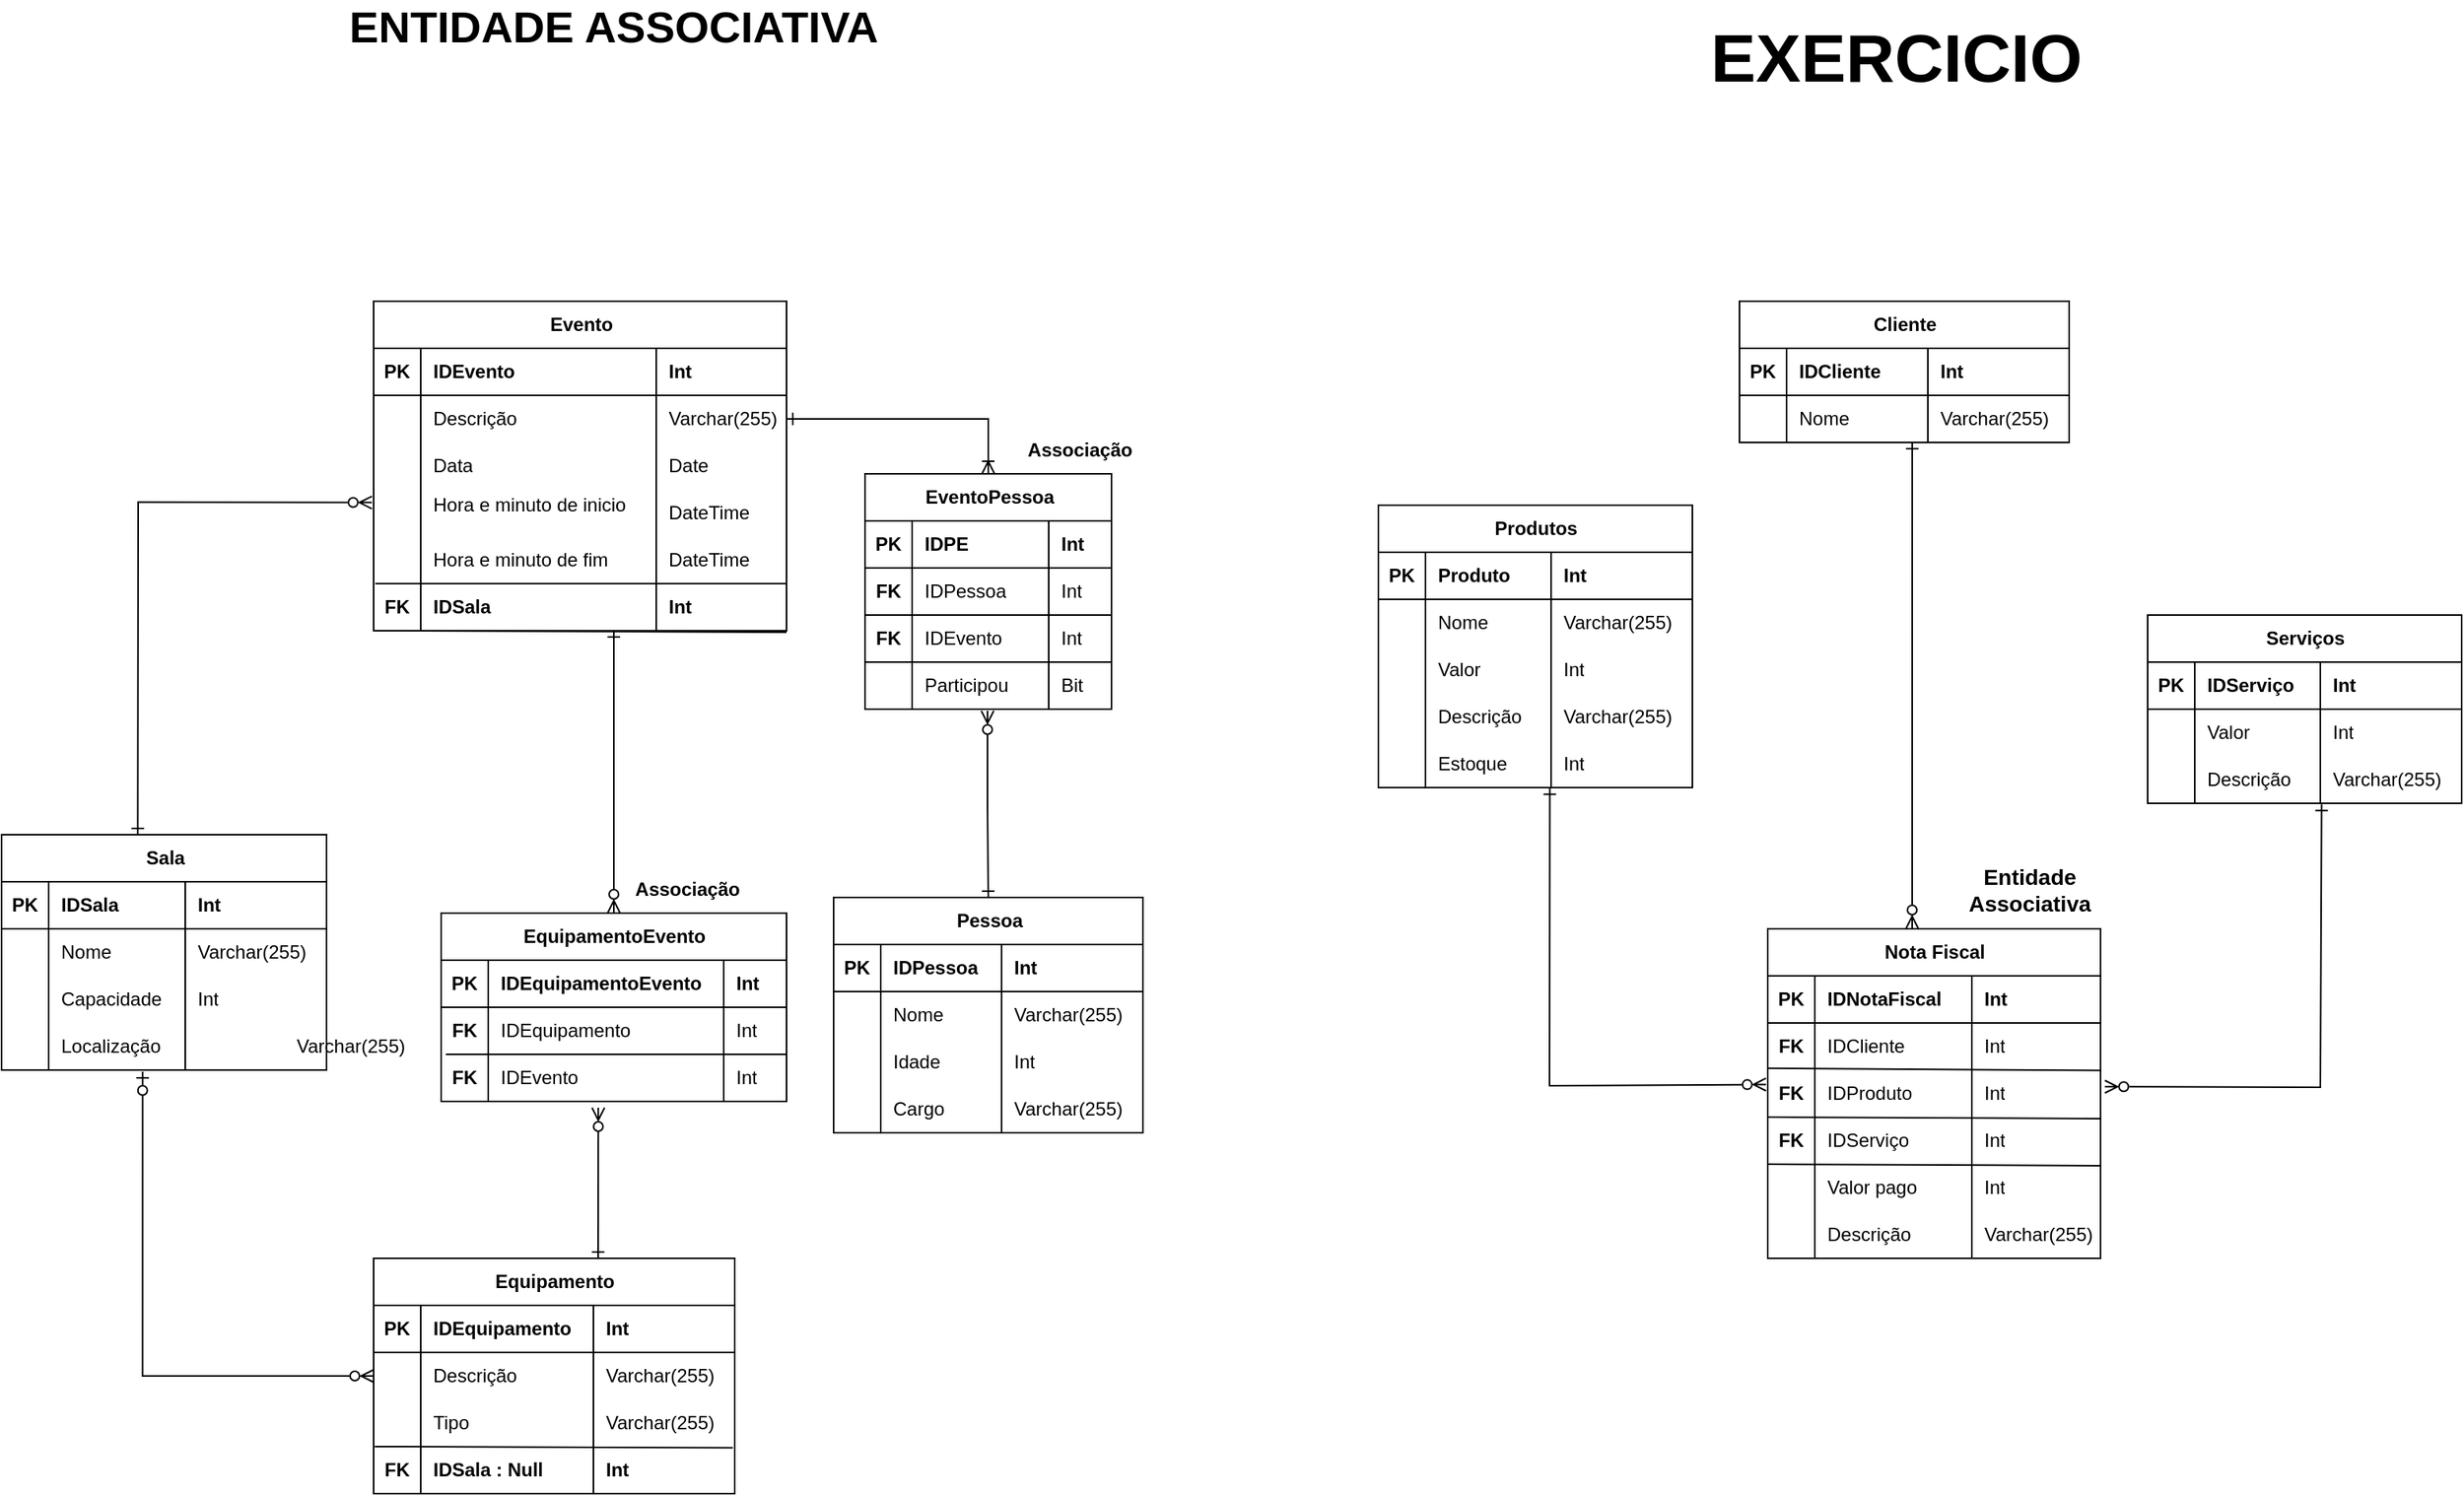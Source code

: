 <mxfile version="24.7.1" type="device">
  <diagram id="C5RBs43oDa-KdzZeNtuy" name="Page-1">
    <mxGraphModel dx="-220" dy="780" grid="1" gridSize="10" guides="1" tooltips="1" connect="1" arrows="1" fold="1" page="1" pageScale="1" pageWidth="827" pageHeight="1169" math="0" shadow="0">
      <root>
        <mxCell id="WIyWlLk6GJQsqaUBKTNV-0" />
        <mxCell id="WIyWlLk6GJQsqaUBKTNV-1" parent="WIyWlLk6GJQsqaUBKTNV-0" />
        <mxCell id="n1E2EuWRh6iZCC3t-kyr-0" value="Sala" style="shape=table;startSize=30;container=1;collapsible=1;childLayout=tableLayout;fixedRows=1;rowLines=0;fontStyle=1;align=center;resizeLast=1;html=1;" parent="WIyWlLk6GJQsqaUBKTNV-1" vertex="1">
          <mxGeometry x="1673" y="580" width="207" height="150" as="geometry" />
        </mxCell>
        <mxCell id="n1E2EuWRh6iZCC3t-kyr-1" value="" style="shape=tableRow;horizontal=0;startSize=0;swimlaneHead=0;swimlaneBody=0;fillColor=none;collapsible=0;dropTarget=0;points=[[0,0.5],[1,0.5]];portConstraint=eastwest;top=0;left=0;right=0;bottom=1;" parent="n1E2EuWRh6iZCC3t-kyr-0" vertex="1">
          <mxGeometry y="30" width="207" height="30" as="geometry" />
        </mxCell>
        <mxCell id="n1E2EuWRh6iZCC3t-kyr-2" value="PK" style="shape=partialRectangle;connectable=0;fillColor=none;top=0;left=0;bottom=0;right=0;fontStyle=1;overflow=hidden;whiteSpace=wrap;html=1;" parent="n1E2EuWRh6iZCC3t-kyr-1" vertex="1">
          <mxGeometry width="30" height="30" as="geometry">
            <mxRectangle width="30" height="30" as="alternateBounds" />
          </mxGeometry>
        </mxCell>
        <mxCell id="n1E2EuWRh6iZCC3t-kyr-3" value="IDSala" style="shape=partialRectangle;connectable=0;fillColor=none;top=0;left=0;bottom=0;right=0;align=left;spacingLeft=6;fontStyle=1;overflow=hidden;whiteSpace=wrap;html=1;" parent="n1E2EuWRh6iZCC3t-kyr-1" vertex="1">
          <mxGeometry x="30" width="87" height="30" as="geometry">
            <mxRectangle width="87" height="30" as="alternateBounds" />
          </mxGeometry>
        </mxCell>
        <mxCell id="n1E2EuWRh6iZCC3t-kyr-4" value="Int" style="shape=partialRectangle;connectable=0;fillColor=none;top=0;left=0;bottom=0;right=0;align=left;spacingLeft=6;fontStyle=1;overflow=hidden;whiteSpace=wrap;html=1;" parent="n1E2EuWRh6iZCC3t-kyr-1" vertex="1">
          <mxGeometry x="117" width="90" height="30" as="geometry">
            <mxRectangle width="90" height="30" as="alternateBounds" />
          </mxGeometry>
        </mxCell>
        <mxCell id="n1E2EuWRh6iZCC3t-kyr-5" value="" style="shape=tableRow;horizontal=0;startSize=0;swimlaneHead=0;swimlaneBody=0;fillColor=none;collapsible=0;dropTarget=0;points=[[0,0.5],[1,0.5]];portConstraint=eastwest;top=0;left=0;right=0;bottom=0;" parent="n1E2EuWRh6iZCC3t-kyr-0" vertex="1">
          <mxGeometry y="60" width="207" height="30" as="geometry" />
        </mxCell>
        <mxCell id="n1E2EuWRh6iZCC3t-kyr-6" value="" style="shape=partialRectangle;connectable=0;fillColor=none;top=0;left=0;bottom=0;right=0;editable=1;overflow=hidden;whiteSpace=wrap;html=1;" parent="n1E2EuWRh6iZCC3t-kyr-5" vertex="1">
          <mxGeometry width="30" height="30" as="geometry">
            <mxRectangle width="30" height="30" as="alternateBounds" />
          </mxGeometry>
        </mxCell>
        <mxCell id="n1E2EuWRh6iZCC3t-kyr-7" value="Nome" style="shape=partialRectangle;connectable=0;fillColor=none;top=0;left=0;bottom=0;right=0;align=left;spacingLeft=6;overflow=hidden;whiteSpace=wrap;html=1;" parent="n1E2EuWRh6iZCC3t-kyr-5" vertex="1">
          <mxGeometry x="30" width="87" height="30" as="geometry">
            <mxRectangle width="87" height="30" as="alternateBounds" />
          </mxGeometry>
        </mxCell>
        <mxCell id="n1E2EuWRh6iZCC3t-kyr-8" value="Varchar(255)" style="shape=partialRectangle;connectable=0;fillColor=none;top=0;left=0;bottom=0;right=0;align=left;spacingLeft=6;overflow=hidden;whiteSpace=wrap;html=1;" parent="n1E2EuWRh6iZCC3t-kyr-5" vertex="1">
          <mxGeometry x="117" width="90" height="30" as="geometry">
            <mxRectangle width="90" height="30" as="alternateBounds" />
          </mxGeometry>
        </mxCell>
        <mxCell id="n1E2EuWRh6iZCC3t-kyr-9" value="" style="shape=tableRow;horizontal=0;startSize=0;swimlaneHead=0;swimlaneBody=0;fillColor=none;collapsible=0;dropTarget=0;points=[[0,0.5],[1,0.5]];portConstraint=eastwest;top=0;left=0;right=0;bottom=0;" parent="n1E2EuWRh6iZCC3t-kyr-0" vertex="1">
          <mxGeometry y="90" width="207" height="30" as="geometry" />
        </mxCell>
        <mxCell id="n1E2EuWRh6iZCC3t-kyr-10" value="" style="shape=partialRectangle;connectable=0;fillColor=none;top=0;left=0;bottom=0;right=0;editable=1;overflow=hidden;whiteSpace=wrap;html=1;" parent="n1E2EuWRh6iZCC3t-kyr-9" vertex="1">
          <mxGeometry width="30" height="30" as="geometry">
            <mxRectangle width="30" height="30" as="alternateBounds" />
          </mxGeometry>
        </mxCell>
        <mxCell id="n1E2EuWRh6iZCC3t-kyr-11" value="Capacidade" style="shape=partialRectangle;connectable=0;fillColor=none;top=0;left=0;bottom=0;right=0;align=left;spacingLeft=6;overflow=hidden;whiteSpace=wrap;html=1;" parent="n1E2EuWRh6iZCC3t-kyr-9" vertex="1">
          <mxGeometry x="30" width="87" height="30" as="geometry">
            <mxRectangle width="87" height="30" as="alternateBounds" />
          </mxGeometry>
        </mxCell>
        <mxCell id="n1E2EuWRh6iZCC3t-kyr-12" value="Int" style="shape=partialRectangle;connectable=0;fillColor=none;top=0;left=0;bottom=0;right=0;align=left;spacingLeft=6;overflow=hidden;whiteSpace=wrap;html=1;" parent="n1E2EuWRh6iZCC3t-kyr-9" vertex="1">
          <mxGeometry x="117" width="90" height="30" as="geometry">
            <mxRectangle width="90" height="30" as="alternateBounds" />
          </mxGeometry>
        </mxCell>
        <mxCell id="n1E2EuWRh6iZCC3t-kyr-13" value="" style="shape=tableRow;horizontal=0;startSize=0;swimlaneHead=0;swimlaneBody=0;fillColor=none;collapsible=0;dropTarget=0;points=[[0,0.5],[1,0.5]];portConstraint=eastwest;top=0;left=0;right=0;bottom=0;" parent="n1E2EuWRh6iZCC3t-kyr-0" vertex="1">
          <mxGeometry y="120" width="207" height="30" as="geometry" />
        </mxCell>
        <mxCell id="n1E2EuWRh6iZCC3t-kyr-14" value="" style="shape=partialRectangle;connectable=0;fillColor=none;top=0;left=0;bottom=0;right=0;editable=1;overflow=hidden;whiteSpace=wrap;html=1;" parent="n1E2EuWRh6iZCC3t-kyr-13" vertex="1">
          <mxGeometry width="30" height="30" as="geometry">
            <mxRectangle width="30" height="30" as="alternateBounds" />
          </mxGeometry>
        </mxCell>
        <mxCell id="n1E2EuWRh6iZCC3t-kyr-15" value="Localização" style="shape=partialRectangle;connectable=0;fillColor=none;top=0;left=0;bottom=0;right=0;align=left;spacingLeft=6;overflow=hidden;whiteSpace=wrap;html=1;" parent="n1E2EuWRh6iZCC3t-kyr-13" vertex="1">
          <mxGeometry x="30" width="87" height="30" as="geometry">
            <mxRectangle width="87" height="30" as="alternateBounds" />
          </mxGeometry>
        </mxCell>
        <mxCell id="n1E2EuWRh6iZCC3t-kyr-16" style="shape=partialRectangle;connectable=0;fillColor=none;top=0;left=0;bottom=0;right=0;align=left;spacingLeft=6;overflow=hidden;whiteSpace=wrap;html=1;" parent="n1E2EuWRh6iZCC3t-kyr-13" vertex="1">
          <mxGeometry x="117" width="90" height="30" as="geometry">
            <mxRectangle width="90" height="30" as="alternateBounds" />
          </mxGeometry>
        </mxCell>
        <mxCell id="n1E2EuWRh6iZCC3t-kyr-17" value="Varchar(255)" style="shape=partialRectangle;connectable=0;fillColor=none;top=0;left=0;bottom=0;right=0;align=left;spacingLeft=6;overflow=hidden;whiteSpace=wrap;html=1;" parent="WIyWlLk6GJQsqaUBKTNV-1" vertex="1">
          <mxGeometry x="1853" y="700" width="100" height="30" as="geometry">
            <mxRectangle width="100" height="30" as="alternateBounds" />
          </mxGeometry>
        </mxCell>
        <mxCell id="n1E2EuWRh6iZCC3t-kyr-18" value="Equipamento" style="shape=table;startSize=30;container=1;collapsible=1;childLayout=tableLayout;fixedRows=1;rowLines=0;fontStyle=1;align=center;resizeLast=1;html=1;" parent="WIyWlLk6GJQsqaUBKTNV-1" vertex="1">
          <mxGeometry x="1910" y="850" width="230" height="150" as="geometry" />
        </mxCell>
        <mxCell id="n1E2EuWRh6iZCC3t-kyr-19" value="" style="shape=tableRow;horizontal=0;startSize=0;swimlaneHead=0;swimlaneBody=0;fillColor=none;collapsible=0;dropTarget=0;points=[[0,0.5],[1,0.5]];portConstraint=eastwest;top=0;left=0;right=0;bottom=1;" parent="n1E2EuWRh6iZCC3t-kyr-18" vertex="1">
          <mxGeometry y="30" width="230" height="30" as="geometry" />
        </mxCell>
        <mxCell id="n1E2EuWRh6iZCC3t-kyr-20" value="PK" style="shape=partialRectangle;connectable=0;fillColor=none;top=0;left=0;bottom=0;right=0;fontStyle=1;overflow=hidden;whiteSpace=wrap;html=1;" parent="n1E2EuWRh6iZCC3t-kyr-19" vertex="1">
          <mxGeometry width="30" height="30" as="geometry">
            <mxRectangle width="30" height="30" as="alternateBounds" />
          </mxGeometry>
        </mxCell>
        <mxCell id="n1E2EuWRh6iZCC3t-kyr-21" value="IDEquipamento" style="shape=partialRectangle;connectable=0;fillColor=none;top=0;left=0;bottom=0;right=0;align=left;spacingLeft=6;fontStyle=1;overflow=hidden;whiteSpace=wrap;html=1;" parent="n1E2EuWRh6iZCC3t-kyr-19" vertex="1">
          <mxGeometry x="30" width="110" height="30" as="geometry">
            <mxRectangle width="110" height="30" as="alternateBounds" />
          </mxGeometry>
        </mxCell>
        <mxCell id="n1E2EuWRh6iZCC3t-kyr-22" value="Int" style="shape=partialRectangle;connectable=0;fillColor=none;top=0;left=0;bottom=0;right=0;align=left;spacingLeft=6;fontStyle=1;overflow=hidden;whiteSpace=wrap;html=1;" parent="n1E2EuWRh6iZCC3t-kyr-19" vertex="1">
          <mxGeometry x="140" width="90" height="30" as="geometry">
            <mxRectangle width="90" height="30" as="alternateBounds" />
          </mxGeometry>
        </mxCell>
        <mxCell id="n1E2EuWRh6iZCC3t-kyr-23" value="" style="shape=tableRow;horizontal=0;startSize=0;swimlaneHead=0;swimlaneBody=0;fillColor=none;collapsible=0;dropTarget=0;points=[[0,0.5],[1,0.5]];portConstraint=eastwest;top=0;left=0;right=0;bottom=0;" parent="n1E2EuWRh6iZCC3t-kyr-18" vertex="1">
          <mxGeometry y="60" width="230" height="30" as="geometry" />
        </mxCell>
        <mxCell id="n1E2EuWRh6iZCC3t-kyr-24" value="" style="shape=partialRectangle;connectable=0;fillColor=none;top=0;left=0;bottom=0;right=0;editable=1;overflow=hidden;whiteSpace=wrap;html=1;" parent="n1E2EuWRh6iZCC3t-kyr-23" vertex="1">
          <mxGeometry width="30" height="30" as="geometry">
            <mxRectangle width="30" height="30" as="alternateBounds" />
          </mxGeometry>
        </mxCell>
        <mxCell id="n1E2EuWRh6iZCC3t-kyr-25" value="Descrição" style="shape=partialRectangle;connectable=0;fillColor=none;top=0;left=0;bottom=0;right=0;align=left;spacingLeft=6;overflow=hidden;whiteSpace=wrap;html=1;" parent="n1E2EuWRh6iZCC3t-kyr-23" vertex="1">
          <mxGeometry x="30" width="110" height="30" as="geometry">
            <mxRectangle width="110" height="30" as="alternateBounds" />
          </mxGeometry>
        </mxCell>
        <mxCell id="n1E2EuWRh6iZCC3t-kyr-26" value="Varchar(255)" style="shape=partialRectangle;connectable=0;fillColor=none;top=0;left=0;bottom=0;right=0;align=left;spacingLeft=6;overflow=hidden;whiteSpace=wrap;html=1;" parent="n1E2EuWRh6iZCC3t-kyr-23" vertex="1">
          <mxGeometry x="140" width="90" height="30" as="geometry">
            <mxRectangle width="90" height="30" as="alternateBounds" />
          </mxGeometry>
        </mxCell>
        <mxCell id="n1E2EuWRh6iZCC3t-kyr-27" value="" style="shape=tableRow;horizontal=0;startSize=0;swimlaneHead=0;swimlaneBody=0;fillColor=none;collapsible=0;dropTarget=0;points=[[0,0.5],[1,0.5]];portConstraint=eastwest;top=0;left=0;right=0;bottom=0;" parent="n1E2EuWRh6iZCC3t-kyr-18" vertex="1">
          <mxGeometry y="90" width="230" height="30" as="geometry" />
        </mxCell>
        <mxCell id="n1E2EuWRh6iZCC3t-kyr-28" value="" style="shape=partialRectangle;connectable=0;fillColor=none;top=0;left=0;bottom=0;right=0;editable=1;overflow=hidden;whiteSpace=wrap;html=1;" parent="n1E2EuWRh6iZCC3t-kyr-27" vertex="1">
          <mxGeometry width="30" height="30" as="geometry">
            <mxRectangle width="30" height="30" as="alternateBounds" />
          </mxGeometry>
        </mxCell>
        <mxCell id="n1E2EuWRh6iZCC3t-kyr-29" value="Tipo" style="shape=partialRectangle;connectable=0;fillColor=none;top=0;left=0;bottom=0;right=0;align=left;spacingLeft=6;overflow=hidden;whiteSpace=wrap;html=1;" parent="n1E2EuWRh6iZCC3t-kyr-27" vertex="1">
          <mxGeometry x="30" width="110" height="30" as="geometry">
            <mxRectangle width="110" height="30" as="alternateBounds" />
          </mxGeometry>
        </mxCell>
        <mxCell id="n1E2EuWRh6iZCC3t-kyr-30" value="Varchar(255)" style="shape=partialRectangle;connectable=0;fillColor=none;top=0;left=0;bottom=0;right=0;align=left;spacingLeft=6;overflow=hidden;whiteSpace=wrap;html=1;" parent="n1E2EuWRh6iZCC3t-kyr-27" vertex="1">
          <mxGeometry x="140" width="90" height="30" as="geometry">
            <mxRectangle width="90" height="30" as="alternateBounds" />
          </mxGeometry>
        </mxCell>
        <mxCell id="n1E2EuWRh6iZCC3t-kyr-31" value="" style="shape=tableRow;horizontal=0;startSize=0;swimlaneHead=0;swimlaneBody=0;fillColor=none;collapsible=0;dropTarget=0;points=[[0,0.5],[1,0.5]];portConstraint=eastwest;top=0;left=0;right=0;bottom=0;" parent="n1E2EuWRh6iZCC3t-kyr-18" vertex="1">
          <mxGeometry y="120" width="230" height="30" as="geometry" />
        </mxCell>
        <mxCell id="n1E2EuWRh6iZCC3t-kyr-32" value="FK" style="shape=partialRectangle;connectable=0;fillColor=none;top=0;left=0;bottom=0;right=0;editable=1;overflow=hidden;whiteSpace=wrap;html=1;fontStyle=1" parent="n1E2EuWRh6iZCC3t-kyr-31" vertex="1">
          <mxGeometry width="30" height="30" as="geometry">
            <mxRectangle width="30" height="30" as="alternateBounds" />
          </mxGeometry>
        </mxCell>
        <mxCell id="n1E2EuWRh6iZCC3t-kyr-33" value="&lt;b&gt;IDSala : Null&lt;/b&gt;" style="shape=partialRectangle;connectable=0;fillColor=none;top=0;left=0;bottom=0;right=0;align=left;spacingLeft=6;overflow=hidden;whiteSpace=wrap;html=1;" parent="n1E2EuWRh6iZCC3t-kyr-31" vertex="1">
          <mxGeometry x="30" width="110" height="30" as="geometry">
            <mxRectangle width="110" height="30" as="alternateBounds" />
          </mxGeometry>
        </mxCell>
        <mxCell id="n1E2EuWRh6iZCC3t-kyr-34" value="&lt;b&gt;Int&lt;/b&gt;" style="shape=partialRectangle;connectable=0;fillColor=none;top=0;left=0;bottom=0;right=0;align=left;spacingLeft=6;overflow=hidden;whiteSpace=wrap;html=1;" parent="n1E2EuWRh6iZCC3t-kyr-31" vertex="1">
          <mxGeometry x="140" width="90" height="30" as="geometry">
            <mxRectangle width="90" height="30" as="alternateBounds" />
          </mxGeometry>
        </mxCell>
        <mxCell id="n1E2EuWRh6iZCC3t-kyr-35" value="" style="endArrow=none;html=1;rounded=0;exitX=0.003;exitY=0;exitDx=0;exitDy=0;exitPerimeter=0;entryX=0.995;entryY=0.026;entryDx=0;entryDy=0;entryPerimeter=0;" parent="n1E2EuWRh6iZCC3t-kyr-18" source="n1E2EuWRh6iZCC3t-kyr-31" target="n1E2EuWRh6iZCC3t-kyr-31" edge="1">
          <mxGeometry width="50" height="50" relative="1" as="geometry">
            <mxPoint x="50" y="128" as="sourcePoint" />
            <mxPoint x="100" y="78" as="targetPoint" />
          </mxGeometry>
        </mxCell>
        <mxCell id="n1E2EuWRh6iZCC3t-kyr-36" value="Pessoa" style="shape=table;startSize=30;container=1;collapsible=1;childLayout=tableLayout;fixedRows=1;rowLines=0;fontStyle=1;align=center;resizeLast=1;html=1;" parent="WIyWlLk6GJQsqaUBKTNV-1" vertex="1">
          <mxGeometry x="2203" y="620" width="197" height="150" as="geometry" />
        </mxCell>
        <mxCell id="n1E2EuWRh6iZCC3t-kyr-37" value="" style="shape=tableRow;horizontal=0;startSize=0;swimlaneHead=0;swimlaneBody=0;fillColor=none;collapsible=0;dropTarget=0;points=[[0,0.5],[1,0.5]];portConstraint=eastwest;top=0;left=0;right=0;bottom=1;" parent="n1E2EuWRh6iZCC3t-kyr-36" vertex="1">
          <mxGeometry y="30" width="197" height="30" as="geometry" />
        </mxCell>
        <mxCell id="n1E2EuWRh6iZCC3t-kyr-38" value="PK" style="shape=partialRectangle;connectable=0;fillColor=none;top=0;left=0;bottom=0;right=0;fontStyle=1;overflow=hidden;whiteSpace=wrap;html=1;" parent="n1E2EuWRh6iZCC3t-kyr-37" vertex="1">
          <mxGeometry width="30" height="30" as="geometry">
            <mxRectangle width="30" height="30" as="alternateBounds" />
          </mxGeometry>
        </mxCell>
        <mxCell id="n1E2EuWRh6iZCC3t-kyr-39" value="IDPessoa" style="shape=partialRectangle;connectable=0;fillColor=none;top=0;left=0;bottom=0;right=0;align=left;spacingLeft=6;fontStyle=1;overflow=hidden;whiteSpace=wrap;html=1;" parent="n1E2EuWRh6iZCC3t-kyr-37" vertex="1">
          <mxGeometry x="30" width="77" height="30" as="geometry">
            <mxRectangle width="77" height="30" as="alternateBounds" />
          </mxGeometry>
        </mxCell>
        <mxCell id="n1E2EuWRh6iZCC3t-kyr-40" value="Int" style="shape=partialRectangle;connectable=0;fillColor=none;top=0;left=0;bottom=0;right=0;align=left;spacingLeft=6;fontStyle=1;overflow=hidden;whiteSpace=wrap;html=1;" parent="n1E2EuWRh6iZCC3t-kyr-37" vertex="1">
          <mxGeometry x="107" width="90" height="30" as="geometry">
            <mxRectangle width="90" height="30" as="alternateBounds" />
          </mxGeometry>
        </mxCell>
        <mxCell id="n1E2EuWRh6iZCC3t-kyr-41" value="" style="shape=tableRow;horizontal=0;startSize=0;swimlaneHead=0;swimlaneBody=0;fillColor=none;collapsible=0;dropTarget=0;points=[[0,0.5],[1,0.5]];portConstraint=eastwest;top=0;left=0;right=0;bottom=0;" parent="n1E2EuWRh6iZCC3t-kyr-36" vertex="1">
          <mxGeometry y="60" width="197" height="30" as="geometry" />
        </mxCell>
        <mxCell id="n1E2EuWRh6iZCC3t-kyr-42" value="" style="shape=partialRectangle;connectable=0;fillColor=none;top=0;left=0;bottom=0;right=0;editable=1;overflow=hidden;whiteSpace=wrap;html=1;" parent="n1E2EuWRh6iZCC3t-kyr-41" vertex="1">
          <mxGeometry width="30" height="30" as="geometry">
            <mxRectangle width="30" height="30" as="alternateBounds" />
          </mxGeometry>
        </mxCell>
        <mxCell id="n1E2EuWRh6iZCC3t-kyr-43" value="Nome" style="shape=partialRectangle;connectable=0;fillColor=none;top=0;left=0;bottom=0;right=0;align=left;spacingLeft=6;overflow=hidden;whiteSpace=wrap;html=1;" parent="n1E2EuWRh6iZCC3t-kyr-41" vertex="1">
          <mxGeometry x="30" width="77" height="30" as="geometry">
            <mxRectangle width="77" height="30" as="alternateBounds" />
          </mxGeometry>
        </mxCell>
        <mxCell id="n1E2EuWRh6iZCC3t-kyr-44" value="Varchar(255)" style="shape=partialRectangle;connectable=0;fillColor=none;top=0;left=0;bottom=0;right=0;align=left;spacingLeft=6;overflow=hidden;whiteSpace=wrap;html=1;" parent="n1E2EuWRh6iZCC3t-kyr-41" vertex="1">
          <mxGeometry x="107" width="90" height="30" as="geometry">
            <mxRectangle width="90" height="30" as="alternateBounds" />
          </mxGeometry>
        </mxCell>
        <mxCell id="n1E2EuWRh6iZCC3t-kyr-45" value="" style="shape=tableRow;horizontal=0;startSize=0;swimlaneHead=0;swimlaneBody=0;fillColor=none;collapsible=0;dropTarget=0;points=[[0,0.5],[1,0.5]];portConstraint=eastwest;top=0;left=0;right=0;bottom=0;" parent="n1E2EuWRh6iZCC3t-kyr-36" vertex="1">
          <mxGeometry y="90" width="197" height="30" as="geometry" />
        </mxCell>
        <mxCell id="n1E2EuWRh6iZCC3t-kyr-46" value="" style="shape=partialRectangle;connectable=0;fillColor=none;top=0;left=0;bottom=0;right=0;editable=1;overflow=hidden;whiteSpace=wrap;html=1;" parent="n1E2EuWRh6iZCC3t-kyr-45" vertex="1">
          <mxGeometry width="30" height="30" as="geometry">
            <mxRectangle width="30" height="30" as="alternateBounds" />
          </mxGeometry>
        </mxCell>
        <mxCell id="n1E2EuWRh6iZCC3t-kyr-47" value="Idade" style="shape=partialRectangle;connectable=0;fillColor=none;top=0;left=0;bottom=0;right=0;align=left;spacingLeft=6;overflow=hidden;whiteSpace=wrap;html=1;" parent="n1E2EuWRh6iZCC3t-kyr-45" vertex="1">
          <mxGeometry x="30" width="77" height="30" as="geometry">
            <mxRectangle width="77" height="30" as="alternateBounds" />
          </mxGeometry>
        </mxCell>
        <mxCell id="n1E2EuWRh6iZCC3t-kyr-48" value="Int" style="shape=partialRectangle;connectable=0;fillColor=none;top=0;left=0;bottom=0;right=0;align=left;spacingLeft=6;overflow=hidden;whiteSpace=wrap;html=1;" parent="n1E2EuWRh6iZCC3t-kyr-45" vertex="1">
          <mxGeometry x="107" width="90" height="30" as="geometry">
            <mxRectangle width="90" height="30" as="alternateBounds" />
          </mxGeometry>
        </mxCell>
        <mxCell id="n1E2EuWRh6iZCC3t-kyr-49" value="" style="shape=tableRow;horizontal=0;startSize=0;swimlaneHead=0;swimlaneBody=0;fillColor=none;collapsible=0;dropTarget=0;points=[[0,0.5],[1,0.5]];portConstraint=eastwest;top=0;left=0;right=0;bottom=0;" parent="n1E2EuWRh6iZCC3t-kyr-36" vertex="1">
          <mxGeometry y="120" width="197" height="30" as="geometry" />
        </mxCell>
        <mxCell id="n1E2EuWRh6iZCC3t-kyr-50" value="" style="shape=partialRectangle;connectable=0;fillColor=none;top=0;left=0;bottom=0;right=0;editable=1;overflow=hidden;whiteSpace=wrap;html=1;fontStyle=1" parent="n1E2EuWRh6iZCC3t-kyr-49" vertex="1">
          <mxGeometry width="30" height="30" as="geometry">
            <mxRectangle width="30" height="30" as="alternateBounds" />
          </mxGeometry>
        </mxCell>
        <mxCell id="n1E2EuWRh6iZCC3t-kyr-51" value="Cargo" style="shape=partialRectangle;connectable=0;fillColor=none;top=0;left=0;bottom=0;right=0;align=left;spacingLeft=6;overflow=hidden;whiteSpace=wrap;html=1;" parent="n1E2EuWRh6iZCC3t-kyr-49" vertex="1">
          <mxGeometry x="30" width="77" height="30" as="geometry">
            <mxRectangle width="77" height="30" as="alternateBounds" />
          </mxGeometry>
        </mxCell>
        <mxCell id="n1E2EuWRh6iZCC3t-kyr-52" value="Varchar(255)" style="shape=partialRectangle;connectable=0;fillColor=none;top=0;left=0;bottom=0;right=0;align=left;spacingLeft=6;overflow=hidden;whiteSpace=wrap;html=1;" parent="n1E2EuWRh6iZCC3t-kyr-49" vertex="1">
          <mxGeometry x="107" width="90" height="30" as="geometry">
            <mxRectangle width="90" height="30" as="alternateBounds" />
          </mxGeometry>
        </mxCell>
        <mxCell id="n1E2EuWRh6iZCC3t-kyr-53" value="Evento" style="shape=table;startSize=30;container=1;collapsible=1;childLayout=tableLayout;fixedRows=1;rowLines=0;fontStyle=1;align=center;resizeLast=1;html=1;strokeColor=default;" parent="WIyWlLk6GJQsqaUBKTNV-1" vertex="1">
          <mxGeometry x="1910" y="240" width="263" height="210" as="geometry" />
        </mxCell>
        <mxCell id="n1E2EuWRh6iZCC3t-kyr-54" value="" style="shape=tableRow;horizontal=0;startSize=0;swimlaneHead=0;swimlaneBody=0;fillColor=none;collapsible=0;dropTarget=0;points=[[0,0.5],[1,0.5]];portConstraint=eastwest;top=0;left=0;right=0;bottom=1;" parent="n1E2EuWRh6iZCC3t-kyr-53" vertex="1">
          <mxGeometry y="30" width="263" height="30" as="geometry" />
        </mxCell>
        <mxCell id="n1E2EuWRh6iZCC3t-kyr-55" value="PK" style="shape=partialRectangle;connectable=0;fillColor=none;top=0;left=0;bottom=0;right=0;fontStyle=1;overflow=hidden;whiteSpace=wrap;html=1;" parent="n1E2EuWRh6iZCC3t-kyr-54" vertex="1">
          <mxGeometry width="30" height="30" as="geometry">
            <mxRectangle width="30" height="30" as="alternateBounds" />
          </mxGeometry>
        </mxCell>
        <mxCell id="n1E2EuWRh6iZCC3t-kyr-56" value="IDEvento" style="shape=partialRectangle;connectable=0;fillColor=none;top=0;left=0;bottom=0;right=0;align=left;spacingLeft=6;fontStyle=1;overflow=hidden;whiteSpace=wrap;html=1;" parent="n1E2EuWRh6iZCC3t-kyr-54" vertex="1">
          <mxGeometry x="30" width="150" height="30" as="geometry">
            <mxRectangle width="150" height="30" as="alternateBounds" />
          </mxGeometry>
        </mxCell>
        <mxCell id="n1E2EuWRh6iZCC3t-kyr-57" value="Int" style="shape=partialRectangle;connectable=0;fillColor=none;top=0;left=0;bottom=0;right=0;align=left;spacingLeft=6;fontStyle=1;overflow=hidden;whiteSpace=wrap;html=1;" parent="n1E2EuWRh6iZCC3t-kyr-54" vertex="1">
          <mxGeometry x="180" width="83" height="30" as="geometry">
            <mxRectangle width="83" height="30" as="alternateBounds" />
          </mxGeometry>
        </mxCell>
        <mxCell id="n1E2EuWRh6iZCC3t-kyr-58" value="" style="shape=tableRow;horizontal=0;startSize=0;swimlaneHead=0;swimlaneBody=0;fillColor=none;collapsible=0;dropTarget=0;points=[[0,0.5],[1,0.5]];portConstraint=eastwest;top=0;left=0;right=0;bottom=0;" parent="n1E2EuWRh6iZCC3t-kyr-53" vertex="1">
          <mxGeometry y="60" width="263" height="30" as="geometry" />
        </mxCell>
        <mxCell id="n1E2EuWRh6iZCC3t-kyr-59" value="" style="shape=partialRectangle;connectable=0;fillColor=none;top=0;left=0;bottom=0;right=0;editable=1;overflow=hidden;whiteSpace=wrap;html=1;" parent="n1E2EuWRh6iZCC3t-kyr-58" vertex="1">
          <mxGeometry width="30" height="30" as="geometry">
            <mxRectangle width="30" height="30" as="alternateBounds" />
          </mxGeometry>
        </mxCell>
        <mxCell id="n1E2EuWRh6iZCC3t-kyr-60" value="Descrição" style="shape=partialRectangle;connectable=0;fillColor=none;top=0;left=0;bottom=0;right=0;align=left;spacingLeft=6;overflow=hidden;whiteSpace=wrap;html=1;" parent="n1E2EuWRh6iZCC3t-kyr-58" vertex="1">
          <mxGeometry x="30" width="150" height="30" as="geometry">
            <mxRectangle width="150" height="30" as="alternateBounds" />
          </mxGeometry>
        </mxCell>
        <mxCell id="n1E2EuWRh6iZCC3t-kyr-61" value="Varchar(255)" style="shape=partialRectangle;connectable=0;fillColor=none;top=0;left=0;bottom=0;right=0;align=left;spacingLeft=6;overflow=hidden;whiteSpace=wrap;html=1;" parent="n1E2EuWRh6iZCC3t-kyr-58" vertex="1">
          <mxGeometry x="180" width="83" height="30" as="geometry">
            <mxRectangle width="83" height="30" as="alternateBounds" />
          </mxGeometry>
        </mxCell>
        <mxCell id="n1E2EuWRh6iZCC3t-kyr-62" value="" style="shape=tableRow;horizontal=0;startSize=0;swimlaneHead=0;swimlaneBody=0;fillColor=none;collapsible=0;dropTarget=0;points=[[0,0.5],[1,0.5]];portConstraint=eastwest;top=0;left=0;right=0;bottom=0;" parent="n1E2EuWRh6iZCC3t-kyr-53" vertex="1">
          <mxGeometry y="90" width="263" height="30" as="geometry" />
        </mxCell>
        <mxCell id="n1E2EuWRh6iZCC3t-kyr-63" value="" style="shape=partialRectangle;connectable=0;fillColor=none;top=0;left=0;bottom=0;right=0;editable=1;overflow=hidden;whiteSpace=wrap;html=1;" parent="n1E2EuWRh6iZCC3t-kyr-62" vertex="1">
          <mxGeometry width="30" height="30" as="geometry">
            <mxRectangle width="30" height="30" as="alternateBounds" />
          </mxGeometry>
        </mxCell>
        <mxCell id="n1E2EuWRh6iZCC3t-kyr-64" value="Data" style="shape=partialRectangle;connectable=0;fillColor=none;top=0;left=0;bottom=0;right=0;align=left;spacingLeft=6;overflow=hidden;whiteSpace=wrap;html=1;" parent="n1E2EuWRh6iZCC3t-kyr-62" vertex="1">
          <mxGeometry x="30" width="150" height="30" as="geometry">
            <mxRectangle width="150" height="30" as="alternateBounds" />
          </mxGeometry>
        </mxCell>
        <mxCell id="n1E2EuWRh6iZCC3t-kyr-65" value="Date" style="shape=partialRectangle;connectable=0;fillColor=none;top=0;left=0;bottom=0;right=0;align=left;spacingLeft=6;overflow=hidden;whiteSpace=wrap;html=1;" parent="n1E2EuWRh6iZCC3t-kyr-62" vertex="1">
          <mxGeometry x="180" width="83" height="30" as="geometry">
            <mxRectangle width="83" height="30" as="alternateBounds" />
          </mxGeometry>
        </mxCell>
        <mxCell id="n1E2EuWRh6iZCC3t-kyr-66" value="" style="shape=tableRow;horizontal=0;startSize=0;swimlaneHead=0;swimlaneBody=0;fillColor=none;collapsible=0;dropTarget=0;points=[[0,0.5],[1,0.5]];portConstraint=eastwest;top=0;left=0;right=0;bottom=0;" parent="n1E2EuWRh6iZCC3t-kyr-53" vertex="1">
          <mxGeometry y="120" width="263" height="30" as="geometry" />
        </mxCell>
        <mxCell id="n1E2EuWRh6iZCC3t-kyr-67" value="" style="shape=partialRectangle;connectable=0;fillColor=none;top=0;left=0;bottom=0;right=0;editable=1;overflow=hidden;whiteSpace=wrap;html=1;" parent="n1E2EuWRh6iZCC3t-kyr-66" vertex="1">
          <mxGeometry width="30" height="30" as="geometry">
            <mxRectangle width="30" height="30" as="alternateBounds" />
          </mxGeometry>
        </mxCell>
        <mxCell id="n1E2EuWRh6iZCC3t-kyr-68" value="Hora e minuto de inicio&lt;div&gt;&lt;br&gt;&lt;/div&gt;" style="shape=partialRectangle;connectable=0;fillColor=none;top=0;left=0;bottom=0;right=0;align=left;spacingLeft=6;overflow=hidden;whiteSpace=wrap;html=1;" parent="n1E2EuWRh6iZCC3t-kyr-66" vertex="1">
          <mxGeometry x="30" width="150" height="30" as="geometry">
            <mxRectangle width="150" height="30" as="alternateBounds" />
          </mxGeometry>
        </mxCell>
        <mxCell id="n1E2EuWRh6iZCC3t-kyr-69" value="DateTime" style="shape=partialRectangle;connectable=0;fillColor=none;top=0;left=0;bottom=0;right=0;align=left;spacingLeft=6;overflow=hidden;whiteSpace=wrap;html=1;" parent="n1E2EuWRh6iZCC3t-kyr-66" vertex="1">
          <mxGeometry x="180" width="83" height="30" as="geometry">
            <mxRectangle width="83" height="30" as="alternateBounds" />
          </mxGeometry>
        </mxCell>
        <mxCell id="n1E2EuWRh6iZCC3t-kyr-70" style="shape=tableRow;horizontal=0;startSize=0;swimlaneHead=0;swimlaneBody=0;fillColor=none;collapsible=0;dropTarget=0;points=[[0,0.5],[1,0.5]];portConstraint=eastwest;top=0;left=0;right=0;bottom=0;" parent="n1E2EuWRh6iZCC3t-kyr-53" vertex="1">
          <mxGeometry y="150" width="263" height="30" as="geometry" />
        </mxCell>
        <mxCell id="n1E2EuWRh6iZCC3t-kyr-71" style="shape=partialRectangle;connectable=0;fillColor=none;top=0;left=0;bottom=0;right=0;editable=1;overflow=hidden;whiteSpace=wrap;html=1;" parent="n1E2EuWRh6iZCC3t-kyr-70" vertex="1">
          <mxGeometry width="30" height="30" as="geometry">
            <mxRectangle width="30" height="30" as="alternateBounds" />
          </mxGeometry>
        </mxCell>
        <mxCell id="n1E2EuWRh6iZCC3t-kyr-72" value="Hora e minuto de fim" style="shape=partialRectangle;connectable=0;fillColor=none;top=0;left=0;bottom=0;right=0;align=left;spacingLeft=6;overflow=hidden;whiteSpace=wrap;html=1;" parent="n1E2EuWRh6iZCC3t-kyr-70" vertex="1">
          <mxGeometry x="30" width="150" height="30" as="geometry">
            <mxRectangle width="150" height="30" as="alternateBounds" />
          </mxGeometry>
        </mxCell>
        <mxCell id="n1E2EuWRh6iZCC3t-kyr-73" value="DateTime" style="shape=partialRectangle;connectable=0;fillColor=none;top=0;left=0;bottom=0;right=0;align=left;spacingLeft=6;overflow=hidden;whiteSpace=wrap;html=1;" parent="n1E2EuWRh6iZCC3t-kyr-70" vertex="1">
          <mxGeometry x="180" width="83" height="30" as="geometry">
            <mxRectangle width="83" height="30" as="alternateBounds" />
          </mxGeometry>
        </mxCell>
        <mxCell id="n1E2EuWRh6iZCC3t-kyr-74" style="shape=tableRow;horizontal=0;startSize=0;swimlaneHead=0;swimlaneBody=0;fillColor=none;collapsible=0;dropTarget=0;points=[[0,0.5],[1,0.5]];portConstraint=eastwest;top=0;left=0;right=0;bottom=0;" parent="n1E2EuWRh6iZCC3t-kyr-53" vertex="1">
          <mxGeometry y="180" width="263" height="30" as="geometry" />
        </mxCell>
        <mxCell id="n1E2EuWRh6iZCC3t-kyr-75" style="shape=partialRectangle;connectable=0;fillColor=none;top=0;left=0;bottom=0;right=0;editable=1;overflow=hidden;whiteSpace=wrap;html=1;" parent="n1E2EuWRh6iZCC3t-kyr-74" vertex="1">
          <mxGeometry width="30" height="30" as="geometry">
            <mxRectangle width="30" height="30" as="alternateBounds" />
          </mxGeometry>
        </mxCell>
        <mxCell id="n1E2EuWRh6iZCC3t-kyr-76" value="IDSala" style="shape=partialRectangle;connectable=0;fillColor=none;top=0;left=0;bottom=0;right=0;align=left;spacingLeft=6;overflow=hidden;whiteSpace=wrap;html=1;strokeWidth=9;strokeColor=default;shadow=0;fontStyle=1" parent="n1E2EuWRh6iZCC3t-kyr-74" vertex="1">
          <mxGeometry x="30" width="150" height="30" as="geometry">
            <mxRectangle width="150" height="30" as="alternateBounds" />
          </mxGeometry>
        </mxCell>
        <mxCell id="n1E2EuWRh6iZCC3t-kyr-77" value="&lt;b&gt;Int&lt;/b&gt;" style="shape=partialRectangle;connectable=0;fillColor=none;top=0;left=0;bottom=0;right=0;align=left;spacingLeft=6;overflow=hidden;whiteSpace=wrap;html=1;" parent="n1E2EuWRh6iZCC3t-kyr-74" vertex="1">
          <mxGeometry x="180" width="83" height="30" as="geometry">
            <mxRectangle width="83" height="30" as="alternateBounds" />
          </mxGeometry>
        </mxCell>
        <mxCell id="n1E2EuWRh6iZCC3t-kyr-82" value="" style="endArrow=none;html=1;rounded=0;exitX=0.003;exitY=0;exitDx=0;exitDy=0;exitPerimeter=0;" parent="WIyWlLk6GJQsqaUBKTNV-1" edge="1">
          <mxGeometry width="50" height="50" relative="1" as="geometry">
            <mxPoint x="1912" y="450" as="sourcePoint" />
            <mxPoint x="2173" y="451" as="targetPoint" />
          </mxGeometry>
        </mxCell>
        <mxCell id="n1E2EuWRh6iZCC3t-kyr-83" value="" style="endArrow=none;html=1;rounded=0;exitX=0.003;exitY=0;exitDx=0;exitDy=0;exitPerimeter=0;" parent="WIyWlLk6GJQsqaUBKTNV-1" edge="1">
          <mxGeometry width="50" height="50" relative="1" as="geometry">
            <mxPoint x="1911" y="420" as="sourcePoint" />
            <mxPoint x="2173" y="420" as="targetPoint" />
          </mxGeometry>
        </mxCell>
        <mxCell id="n1E2EuWRh6iZCC3t-kyr-85" value="FK" style="shape=partialRectangle;connectable=0;fillColor=none;top=0;left=0;bottom=0;right=0;editable=1;overflow=hidden;whiteSpace=wrap;html=1;fontStyle=1" parent="WIyWlLk6GJQsqaUBKTNV-1" vertex="1">
          <mxGeometry x="1910" y="420" width="30" height="30" as="geometry">
            <mxRectangle width="30" height="30" as="alternateBounds" />
          </mxGeometry>
        </mxCell>
        <mxCell id="n1E2EuWRh6iZCC3t-kyr-86" style="edgeStyle=orthogonalEdgeStyle;rounded=0;orthogonalLoop=1;jettySize=auto;html=1;entryX=1;entryY=0.5;entryDx=0;entryDy=0;startArrow=ERoneToMany;startFill=0;endArrow=ERone;endFill=0;exitX=0.5;exitY=0;exitDx=0;exitDy=0;" parent="WIyWlLk6GJQsqaUBKTNV-1" source="n1E2EuWRh6iZCC3t-kyr-90" target="n1E2EuWRh6iZCC3t-kyr-58" edge="1">
          <mxGeometry relative="1" as="geometry">
            <mxPoint x="2363" y="315" as="sourcePoint" />
            <mxPoint x="2263" y="320" as="targetPoint" />
          </mxGeometry>
        </mxCell>
        <mxCell id="n1E2EuWRh6iZCC3t-kyr-88" style="edgeStyle=orthogonalEdgeStyle;rounded=0;orthogonalLoop=1;jettySize=auto;html=1;startArrow=ERzeroToMany;startFill=0;endArrow=ERzeroToOne;endFill=0;exitX=0;exitY=0.5;exitDx=0;exitDy=0;entryX=0.434;entryY=1.033;entryDx=0;entryDy=0;entryPerimeter=0;" parent="WIyWlLk6GJQsqaUBKTNV-1" source="n1E2EuWRh6iZCC3t-kyr-23" target="n1E2EuWRh6iZCC3t-kyr-13" edge="1">
          <mxGeometry relative="1" as="geometry">
            <mxPoint x="1907" y="924" as="sourcePoint" />
            <mxPoint x="1693" y="820" as="targetPoint" />
          </mxGeometry>
        </mxCell>
        <mxCell id="n1E2EuWRh6iZCC3t-kyr-89" value="" style="endArrow=ERzeroToMany;html=1;rounded=0;entryX=-0.004;entryY=0.276;entryDx=0;entryDy=0;exitX=0.419;exitY=0;exitDx=0;exitDy=0;startArrow=ERone;startFill=0;endFill=0;exitPerimeter=0;entryPerimeter=0;" parent="WIyWlLk6GJQsqaUBKTNV-1" source="n1E2EuWRh6iZCC3t-kyr-0" target="n1E2EuWRh6iZCC3t-kyr-66" edge="1">
          <mxGeometry width="50" height="50" relative="1" as="geometry">
            <mxPoint x="1708.04" y="550" as="sourcePoint" />
            <mxPoint x="1918.04" y="423" as="targetPoint" />
            <Array as="points">
              <mxPoint x="1760" y="368" />
            </Array>
          </mxGeometry>
        </mxCell>
        <mxCell id="n1E2EuWRh6iZCC3t-kyr-90" value="EventoPessoa" style="shape=table;startSize=30;container=1;collapsible=1;childLayout=tableLayout;fixedRows=1;rowLines=0;fontStyle=1;align=center;resizeLast=1;html=1;" parent="WIyWlLk6GJQsqaUBKTNV-1" vertex="1">
          <mxGeometry x="2223" y="350" width="157" height="150" as="geometry" />
        </mxCell>
        <mxCell id="n1E2EuWRh6iZCC3t-kyr-91" value="" style="shape=tableRow;horizontal=0;startSize=0;swimlaneHead=0;swimlaneBody=0;fillColor=none;collapsible=0;dropTarget=0;points=[[0,0.5],[1,0.5]];portConstraint=eastwest;top=0;left=0;right=0;bottom=1;" parent="n1E2EuWRh6iZCC3t-kyr-90" vertex="1">
          <mxGeometry y="30" width="157" height="30" as="geometry" />
        </mxCell>
        <mxCell id="n1E2EuWRh6iZCC3t-kyr-92" value="PK" style="shape=partialRectangle;connectable=0;fillColor=none;top=0;left=0;bottom=0;right=0;fontStyle=1;overflow=hidden;whiteSpace=wrap;html=1;" parent="n1E2EuWRh6iZCC3t-kyr-91" vertex="1">
          <mxGeometry width="30" height="30" as="geometry">
            <mxRectangle width="30" height="30" as="alternateBounds" />
          </mxGeometry>
        </mxCell>
        <mxCell id="n1E2EuWRh6iZCC3t-kyr-93" value="IDPE" style="shape=partialRectangle;connectable=0;fillColor=none;top=0;left=0;bottom=0;right=0;align=left;spacingLeft=6;fontStyle=1;overflow=hidden;whiteSpace=wrap;html=1;" parent="n1E2EuWRh6iZCC3t-kyr-91" vertex="1">
          <mxGeometry x="30" width="87" height="30" as="geometry">
            <mxRectangle width="87" height="30" as="alternateBounds" />
          </mxGeometry>
        </mxCell>
        <mxCell id="n1E2EuWRh6iZCC3t-kyr-116" value="Int" style="shape=partialRectangle;connectable=0;fillColor=none;top=0;left=0;bottom=0;right=0;align=left;spacingLeft=6;fontStyle=1;overflow=hidden;whiteSpace=wrap;html=1;" parent="n1E2EuWRh6iZCC3t-kyr-91" vertex="1">
          <mxGeometry x="117" width="40" height="30" as="geometry">
            <mxRectangle width="40" height="30" as="alternateBounds" />
          </mxGeometry>
        </mxCell>
        <mxCell id="n1E2EuWRh6iZCC3t-kyr-94" value="" style="shape=tableRow;horizontal=0;startSize=0;swimlaneHead=0;swimlaneBody=0;fillColor=none;collapsible=0;dropTarget=0;points=[[0,0.5],[1,0.5]];portConstraint=eastwest;top=0;left=0;right=0;bottom=0;" parent="n1E2EuWRh6iZCC3t-kyr-90" vertex="1">
          <mxGeometry y="60" width="157" height="30" as="geometry" />
        </mxCell>
        <mxCell id="n1E2EuWRh6iZCC3t-kyr-95" value="&lt;span style=&quot;font-weight: 700;&quot;&gt;FK&lt;/span&gt;" style="shape=partialRectangle;connectable=0;fillColor=none;top=0;left=0;bottom=0;right=0;editable=1;overflow=hidden;whiteSpace=wrap;html=1;" parent="n1E2EuWRh6iZCC3t-kyr-94" vertex="1">
          <mxGeometry width="30" height="30" as="geometry">
            <mxRectangle width="30" height="30" as="alternateBounds" />
          </mxGeometry>
        </mxCell>
        <mxCell id="n1E2EuWRh6iZCC3t-kyr-96" value="IDPessoa" style="shape=partialRectangle;connectable=0;fillColor=none;top=0;left=0;bottom=0;right=0;align=left;spacingLeft=6;overflow=hidden;whiteSpace=wrap;html=1;" parent="n1E2EuWRh6iZCC3t-kyr-94" vertex="1">
          <mxGeometry x="30" width="87" height="30" as="geometry">
            <mxRectangle width="87" height="30" as="alternateBounds" />
          </mxGeometry>
        </mxCell>
        <mxCell id="n1E2EuWRh6iZCC3t-kyr-117" value="Int" style="shape=partialRectangle;connectable=0;fillColor=none;top=0;left=0;bottom=0;right=0;align=left;spacingLeft=6;overflow=hidden;whiteSpace=wrap;html=1;" parent="n1E2EuWRh6iZCC3t-kyr-94" vertex="1">
          <mxGeometry x="117" width="40" height="30" as="geometry">
            <mxRectangle width="40" height="30" as="alternateBounds" />
          </mxGeometry>
        </mxCell>
        <mxCell id="n1E2EuWRh6iZCC3t-kyr-97" value="" style="shape=tableRow;horizontal=0;startSize=0;swimlaneHead=0;swimlaneBody=0;fillColor=none;collapsible=0;dropTarget=0;points=[[0,0.5],[1,0.5]];portConstraint=eastwest;top=0;left=0;right=0;bottom=0;" parent="n1E2EuWRh6iZCC3t-kyr-90" vertex="1">
          <mxGeometry y="90" width="157" height="30" as="geometry" />
        </mxCell>
        <mxCell id="n1E2EuWRh6iZCC3t-kyr-98" value="&lt;span style=&quot;font-weight: 700;&quot;&gt;FK&lt;/span&gt;" style="shape=partialRectangle;connectable=0;fillColor=none;top=0;left=0;bottom=0;right=0;editable=1;overflow=hidden;whiteSpace=wrap;html=1;" parent="n1E2EuWRh6iZCC3t-kyr-97" vertex="1">
          <mxGeometry width="30" height="30" as="geometry">
            <mxRectangle width="30" height="30" as="alternateBounds" />
          </mxGeometry>
        </mxCell>
        <mxCell id="n1E2EuWRh6iZCC3t-kyr-99" value="IDEvento" style="shape=partialRectangle;connectable=0;fillColor=none;top=0;left=0;bottom=0;right=0;align=left;spacingLeft=6;overflow=hidden;whiteSpace=wrap;html=1;" parent="n1E2EuWRh6iZCC3t-kyr-97" vertex="1">
          <mxGeometry x="30" width="87" height="30" as="geometry">
            <mxRectangle width="87" height="30" as="alternateBounds" />
          </mxGeometry>
        </mxCell>
        <mxCell id="n1E2EuWRh6iZCC3t-kyr-118" value="Int" style="shape=partialRectangle;connectable=0;fillColor=none;top=0;left=0;bottom=0;right=0;align=left;spacingLeft=6;overflow=hidden;whiteSpace=wrap;html=1;" parent="n1E2EuWRh6iZCC3t-kyr-97" vertex="1">
          <mxGeometry x="117" width="40" height="30" as="geometry">
            <mxRectangle width="40" height="30" as="alternateBounds" />
          </mxGeometry>
        </mxCell>
        <mxCell id="n1E2EuWRh6iZCC3t-kyr-100" value="" style="shape=tableRow;horizontal=0;startSize=0;swimlaneHead=0;swimlaneBody=0;fillColor=none;collapsible=0;dropTarget=0;points=[[0,0.5],[1,0.5]];portConstraint=eastwest;top=0;left=0;right=0;bottom=0;" parent="n1E2EuWRh6iZCC3t-kyr-90" vertex="1">
          <mxGeometry y="120" width="157" height="30" as="geometry" />
        </mxCell>
        <mxCell id="n1E2EuWRh6iZCC3t-kyr-101" value="" style="shape=partialRectangle;connectable=0;fillColor=none;top=0;left=0;bottom=0;right=0;editable=1;overflow=hidden;whiteSpace=wrap;html=1;" parent="n1E2EuWRh6iZCC3t-kyr-100" vertex="1">
          <mxGeometry width="30" height="30" as="geometry">
            <mxRectangle width="30" height="30" as="alternateBounds" />
          </mxGeometry>
        </mxCell>
        <mxCell id="n1E2EuWRh6iZCC3t-kyr-102" value="Participou" style="shape=partialRectangle;connectable=0;fillColor=none;top=0;left=0;bottom=0;right=0;align=left;spacingLeft=6;overflow=hidden;whiteSpace=wrap;html=1;" parent="n1E2EuWRh6iZCC3t-kyr-100" vertex="1">
          <mxGeometry x="30" width="87" height="30" as="geometry">
            <mxRectangle width="87" height="30" as="alternateBounds" />
          </mxGeometry>
        </mxCell>
        <mxCell id="n1E2EuWRh6iZCC3t-kyr-119" value="Bit" style="shape=partialRectangle;connectable=0;fillColor=none;top=0;left=0;bottom=0;right=0;align=left;spacingLeft=6;overflow=hidden;whiteSpace=wrap;html=1;" parent="n1E2EuWRh6iZCC3t-kyr-100" vertex="1">
          <mxGeometry x="117" width="40" height="30" as="geometry">
            <mxRectangle width="40" height="30" as="alternateBounds" />
          </mxGeometry>
        </mxCell>
        <mxCell id="n1E2EuWRh6iZCC3t-kyr-103" value="EquipamentoEvento" style="shape=table;startSize=30;container=1;collapsible=1;childLayout=tableLayout;fixedRows=1;rowLines=0;fontStyle=1;align=center;resizeLast=1;html=1;" parent="WIyWlLk6GJQsqaUBKTNV-1" vertex="1">
          <mxGeometry x="1953" y="630" width="220" height="120" as="geometry" />
        </mxCell>
        <mxCell id="n1E2EuWRh6iZCC3t-kyr-104" value="" style="shape=tableRow;horizontal=0;startSize=0;swimlaneHead=0;swimlaneBody=0;fillColor=none;collapsible=0;dropTarget=0;points=[[0,0.5],[1,0.5]];portConstraint=eastwest;top=0;left=0;right=0;bottom=1;" parent="n1E2EuWRh6iZCC3t-kyr-103" vertex="1">
          <mxGeometry y="30" width="220" height="30" as="geometry" />
        </mxCell>
        <mxCell id="n1E2EuWRh6iZCC3t-kyr-105" value="PK" style="shape=partialRectangle;connectable=0;fillColor=none;top=0;left=0;bottom=0;right=0;fontStyle=1;overflow=hidden;whiteSpace=wrap;html=1;" parent="n1E2EuWRh6iZCC3t-kyr-104" vertex="1">
          <mxGeometry width="30" height="30" as="geometry">
            <mxRectangle width="30" height="30" as="alternateBounds" />
          </mxGeometry>
        </mxCell>
        <mxCell id="n1E2EuWRh6iZCC3t-kyr-106" value="IDEquipamentoEvento" style="shape=partialRectangle;connectable=0;fillColor=none;top=0;left=0;bottom=0;right=0;align=left;spacingLeft=6;fontStyle=1;overflow=hidden;whiteSpace=wrap;html=1;" parent="n1E2EuWRh6iZCC3t-kyr-104" vertex="1">
          <mxGeometry x="30" width="150" height="30" as="geometry">
            <mxRectangle width="150" height="30" as="alternateBounds" />
          </mxGeometry>
        </mxCell>
        <mxCell id="n1E2EuWRh6iZCC3t-kyr-122" value="Int" style="shape=partialRectangle;connectable=0;fillColor=none;top=0;left=0;bottom=0;right=0;align=left;spacingLeft=6;fontStyle=1;overflow=hidden;whiteSpace=wrap;html=1;" parent="n1E2EuWRh6iZCC3t-kyr-104" vertex="1">
          <mxGeometry x="180" width="40" height="30" as="geometry">
            <mxRectangle width="40" height="30" as="alternateBounds" />
          </mxGeometry>
        </mxCell>
        <mxCell id="n1E2EuWRh6iZCC3t-kyr-107" value="" style="shape=tableRow;horizontal=0;startSize=0;swimlaneHead=0;swimlaneBody=0;fillColor=none;collapsible=0;dropTarget=0;points=[[0,0.5],[1,0.5]];portConstraint=eastwest;top=0;left=0;right=0;bottom=0;" parent="n1E2EuWRh6iZCC3t-kyr-103" vertex="1">
          <mxGeometry y="60" width="220" height="30" as="geometry" />
        </mxCell>
        <mxCell id="n1E2EuWRh6iZCC3t-kyr-108" value="&lt;span style=&quot;font-weight: 700;&quot;&gt;FK&lt;/span&gt;" style="shape=partialRectangle;connectable=0;fillColor=none;top=0;left=0;bottom=0;right=0;editable=1;overflow=hidden;whiteSpace=wrap;html=1;" parent="n1E2EuWRh6iZCC3t-kyr-107" vertex="1">
          <mxGeometry width="30" height="30" as="geometry">
            <mxRectangle width="30" height="30" as="alternateBounds" />
          </mxGeometry>
        </mxCell>
        <mxCell id="n1E2EuWRh6iZCC3t-kyr-109" value="IDEquipamento" style="shape=partialRectangle;connectable=0;fillColor=none;top=0;left=0;bottom=0;right=0;align=left;spacingLeft=6;overflow=hidden;whiteSpace=wrap;html=1;" parent="n1E2EuWRh6iZCC3t-kyr-107" vertex="1">
          <mxGeometry x="30" width="150" height="30" as="geometry">
            <mxRectangle width="150" height="30" as="alternateBounds" />
          </mxGeometry>
        </mxCell>
        <mxCell id="n1E2EuWRh6iZCC3t-kyr-123" value="Int" style="shape=partialRectangle;connectable=0;fillColor=none;top=0;left=0;bottom=0;right=0;align=left;spacingLeft=6;overflow=hidden;whiteSpace=wrap;html=1;" parent="n1E2EuWRh6iZCC3t-kyr-107" vertex="1">
          <mxGeometry x="180" width="40" height="30" as="geometry">
            <mxRectangle width="40" height="30" as="alternateBounds" />
          </mxGeometry>
        </mxCell>
        <mxCell id="n1E2EuWRh6iZCC3t-kyr-110" value="" style="shape=tableRow;horizontal=0;startSize=0;swimlaneHead=0;swimlaneBody=0;fillColor=none;collapsible=0;dropTarget=0;points=[[0,0.5],[1,0.5]];portConstraint=eastwest;top=0;left=0;right=0;bottom=0;" parent="n1E2EuWRh6iZCC3t-kyr-103" vertex="1">
          <mxGeometry y="90" width="220" height="30" as="geometry" />
        </mxCell>
        <mxCell id="n1E2EuWRh6iZCC3t-kyr-111" value="&lt;span style=&quot;font-weight: 700;&quot;&gt;FK&lt;/span&gt;" style="shape=partialRectangle;connectable=0;fillColor=none;top=0;left=0;bottom=0;right=0;editable=1;overflow=hidden;whiteSpace=wrap;html=1;" parent="n1E2EuWRh6iZCC3t-kyr-110" vertex="1">
          <mxGeometry width="30" height="30" as="geometry">
            <mxRectangle width="30" height="30" as="alternateBounds" />
          </mxGeometry>
        </mxCell>
        <mxCell id="n1E2EuWRh6iZCC3t-kyr-112" value="IDEvento" style="shape=partialRectangle;connectable=0;fillColor=none;top=0;left=0;bottom=0;right=0;align=left;spacingLeft=6;overflow=hidden;whiteSpace=wrap;html=1;" parent="n1E2EuWRh6iZCC3t-kyr-110" vertex="1">
          <mxGeometry x="30" width="150" height="30" as="geometry">
            <mxRectangle width="150" height="30" as="alternateBounds" />
          </mxGeometry>
        </mxCell>
        <mxCell id="n1E2EuWRh6iZCC3t-kyr-124" value="Int" style="shape=partialRectangle;connectable=0;fillColor=none;top=0;left=0;bottom=0;right=0;align=left;spacingLeft=6;overflow=hidden;whiteSpace=wrap;html=1;" parent="n1E2EuWRh6iZCC3t-kyr-110" vertex="1">
          <mxGeometry x="180" width="40" height="30" as="geometry">
            <mxRectangle width="40" height="30" as="alternateBounds" />
          </mxGeometry>
        </mxCell>
        <mxCell id="n1E2EuWRh6iZCC3t-kyr-126" value="" style="endArrow=none;html=1;rounded=0;exitX=0.003;exitY=0;exitDx=0;exitDy=0;exitPerimeter=0;entryX=0.986;entryY=0;entryDx=0;entryDy=0;entryPerimeter=0;" parent="WIyWlLk6GJQsqaUBKTNV-1" edge="1">
          <mxGeometry width="50" height="50" relative="1" as="geometry">
            <mxPoint x="1956" y="720" as="sourcePoint" />
            <mxPoint x="2173" y="720" as="targetPoint" />
          </mxGeometry>
        </mxCell>
        <mxCell id="n1E2EuWRh6iZCC3t-kyr-127" style="edgeStyle=orthogonalEdgeStyle;rounded=0;orthogonalLoop=1;jettySize=auto;html=1;startArrow=ERzeroToMany;startFill=0;endArrow=ERone;endFill=0;exitX=0.497;exitY=1.033;exitDx=0;exitDy=0;exitPerimeter=0;entryX=0.5;entryY=0;entryDx=0;entryDy=0;" parent="WIyWlLk6GJQsqaUBKTNV-1" source="n1E2EuWRh6iZCC3t-kyr-100" target="n1E2EuWRh6iZCC3t-kyr-36" edge="1">
          <mxGeometry relative="1" as="geometry">
            <mxPoint x="2503" y="565" as="sourcePoint" />
            <mxPoint x="2340" y="620" as="targetPoint" />
          </mxGeometry>
        </mxCell>
        <mxCell id="n1E2EuWRh6iZCC3t-kyr-128" value="" style="endArrow=none;html=1;rounded=0;exitX=0.003;exitY=0;exitDx=0;exitDy=0;exitPerimeter=0;" parent="WIyWlLk6GJQsqaUBKTNV-1" edge="1">
          <mxGeometry width="50" height="50" relative="1" as="geometry">
            <mxPoint x="2223" y="440" as="sourcePoint" />
            <mxPoint x="2380" y="440" as="targetPoint" />
          </mxGeometry>
        </mxCell>
        <mxCell id="n1E2EuWRh6iZCC3t-kyr-129" value="" style="endArrow=none;html=1;rounded=0;exitX=0.003;exitY=0;exitDx=0;exitDy=0;exitPerimeter=0;" parent="WIyWlLk6GJQsqaUBKTNV-1" edge="1">
          <mxGeometry width="50" height="50" relative="1" as="geometry">
            <mxPoint x="2223" y="470" as="sourcePoint" />
            <mxPoint x="2380" y="470" as="targetPoint" />
          </mxGeometry>
        </mxCell>
        <mxCell id="n1E2EuWRh6iZCC3t-kyr-132" value="" style="endArrow=ERone;html=1;rounded=0;exitX=0.5;exitY=0;exitDx=0;exitDy=0;startArrow=ERzeroToMany;startFill=0;endFill=0;" parent="WIyWlLk6GJQsqaUBKTNV-1" source="n1E2EuWRh6iZCC3t-kyr-103" edge="1">
          <mxGeometry width="50" height="50" relative="1" as="geometry">
            <mxPoint x="1792" y="590" as="sourcePoint" />
            <mxPoint x="2063" y="450" as="targetPoint" />
            <Array as="points" />
          </mxGeometry>
        </mxCell>
        <mxCell id="n1E2EuWRh6iZCC3t-kyr-133" value="" style="endArrow=ERzeroToMany;html=1;rounded=0;startArrow=ERone;startFill=0;endFill=0;entryX=0.455;entryY=1.133;entryDx=0;entryDy=0;entryPerimeter=0;" parent="WIyWlLk6GJQsqaUBKTNV-1" target="n1E2EuWRh6iZCC3t-kyr-110" edge="1">
          <mxGeometry width="50" height="50" relative="1" as="geometry">
            <mxPoint x="2053" y="850" as="sourcePoint" />
            <mxPoint x="2053" y="680" as="targetPoint" />
            <Array as="points" />
          </mxGeometry>
        </mxCell>
        <mxCell id="n1E2EuWRh6iZCC3t-kyr-134" value="ENTIDADE ASSOCIATIVA" style="text;html=1;align=center;verticalAlign=middle;whiteSpace=wrap;rounded=0;fontSize=28;fontStyle=1" parent="WIyWlLk6GJQsqaUBKTNV-1" vertex="1">
          <mxGeometry x="1868" y="50" width="390" height="30" as="geometry" />
        </mxCell>
        <mxCell id="n1E2EuWRh6iZCC3t-kyr-135" value="Associação" style="text;html=1;align=center;verticalAlign=middle;whiteSpace=wrap;rounded=0;fontStyle=1" parent="WIyWlLk6GJQsqaUBKTNV-1" vertex="1">
          <mxGeometry x="2330" y="320" width="60" height="30" as="geometry" />
        </mxCell>
        <mxCell id="n1E2EuWRh6iZCC3t-kyr-136" value="Associação" style="text;html=1;align=center;verticalAlign=middle;whiteSpace=wrap;rounded=0;fontStyle=1" parent="WIyWlLk6GJQsqaUBKTNV-1" vertex="1">
          <mxGeometry x="2080" y="600" width="60" height="30" as="geometry" />
        </mxCell>
        <mxCell id="n1E2EuWRh6iZCC3t-kyr-259" value="Nota Fiscal" style="shape=table;startSize=30;container=1;collapsible=1;childLayout=tableLayout;fixedRows=1;rowLines=0;fontStyle=1;align=center;resizeLast=1;html=1;" parent="WIyWlLk6GJQsqaUBKTNV-1" vertex="1">
          <mxGeometry x="2798" y="640" width="212" height="210" as="geometry" />
        </mxCell>
        <mxCell id="n1E2EuWRh6iZCC3t-kyr-260" value="" style="shape=tableRow;horizontal=0;startSize=0;swimlaneHead=0;swimlaneBody=0;fillColor=none;collapsible=0;dropTarget=0;points=[[0,0.5],[1,0.5]];portConstraint=eastwest;top=0;left=0;right=0;bottom=1;" parent="n1E2EuWRh6iZCC3t-kyr-259" vertex="1">
          <mxGeometry y="30" width="212" height="30" as="geometry" />
        </mxCell>
        <mxCell id="n1E2EuWRh6iZCC3t-kyr-261" value="PK" style="shape=partialRectangle;connectable=0;fillColor=none;top=0;left=0;bottom=0;right=0;fontStyle=1;overflow=hidden;whiteSpace=wrap;html=1;" parent="n1E2EuWRh6iZCC3t-kyr-260" vertex="1">
          <mxGeometry width="30" height="30" as="geometry">
            <mxRectangle width="30" height="30" as="alternateBounds" />
          </mxGeometry>
        </mxCell>
        <mxCell id="n1E2EuWRh6iZCC3t-kyr-262" value="IDNotaFiscal" style="shape=partialRectangle;connectable=0;fillColor=none;top=0;left=0;bottom=0;right=0;align=left;spacingLeft=6;fontStyle=1;overflow=hidden;whiteSpace=wrap;html=1;" parent="n1E2EuWRh6iZCC3t-kyr-260" vertex="1">
          <mxGeometry x="30" width="100" height="30" as="geometry">
            <mxRectangle width="100" height="30" as="alternateBounds" />
          </mxGeometry>
        </mxCell>
        <mxCell id="n1E2EuWRh6iZCC3t-kyr-315" value="Int" style="shape=partialRectangle;connectable=0;fillColor=none;top=0;left=0;bottom=0;right=0;align=left;spacingLeft=6;fontStyle=1;overflow=hidden;whiteSpace=wrap;html=1;" parent="n1E2EuWRh6iZCC3t-kyr-260" vertex="1">
          <mxGeometry x="130" width="82" height="30" as="geometry">
            <mxRectangle width="82" height="30" as="alternateBounds" />
          </mxGeometry>
        </mxCell>
        <mxCell id="n1E2EuWRh6iZCC3t-kyr-263" value="" style="shape=tableRow;horizontal=0;startSize=0;swimlaneHead=0;swimlaneBody=0;fillColor=none;collapsible=0;dropTarget=0;points=[[0,0.5],[1,0.5]];portConstraint=eastwest;top=0;left=0;right=0;bottom=0;" parent="n1E2EuWRh6iZCC3t-kyr-259" vertex="1">
          <mxGeometry y="60" width="212" height="30" as="geometry" />
        </mxCell>
        <mxCell id="n1E2EuWRh6iZCC3t-kyr-264" value="&lt;span style=&quot;font-weight: 700;&quot;&gt;FK&lt;/span&gt;" style="shape=partialRectangle;connectable=0;fillColor=none;top=0;left=0;bottom=0;right=0;editable=1;overflow=hidden;whiteSpace=wrap;html=1;" parent="n1E2EuWRh6iZCC3t-kyr-263" vertex="1">
          <mxGeometry width="30" height="30" as="geometry">
            <mxRectangle width="30" height="30" as="alternateBounds" />
          </mxGeometry>
        </mxCell>
        <mxCell id="n1E2EuWRh6iZCC3t-kyr-265" value="IDCliente" style="shape=partialRectangle;connectable=0;fillColor=none;top=0;left=0;bottom=0;right=0;align=left;spacingLeft=6;overflow=hidden;whiteSpace=wrap;html=1;" parent="n1E2EuWRh6iZCC3t-kyr-263" vertex="1">
          <mxGeometry x="30" width="100" height="30" as="geometry">
            <mxRectangle width="100" height="30" as="alternateBounds" />
          </mxGeometry>
        </mxCell>
        <mxCell id="n1E2EuWRh6iZCC3t-kyr-316" value="&lt;span style=&quot;&quot;&gt;Int&lt;/span&gt;" style="shape=partialRectangle;connectable=0;fillColor=none;top=0;left=0;bottom=0;right=0;align=left;spacingLeft=6;overflow=hidden;whiteSpace=wrap;html=1;fontStyle=0" parent="n1E2EuWRh6iZCC3t-kyr-263" vertex="1">
          <mxGeometry x="130" width="82" height="30" as="geometry">
            <mxRectangle width="82" height="30" as="alternateBounds" />
          </mxGeometry>
        </mxCell>
        <mxCell id="n1E2EuWRh6iZCC3t-kyr-266" value="" style="shape=tableRow;horizontal=0;startSize=0;swimlaneHead=0;swimlaneBody=0;fillColor=none;collapsible=0;dropTarget=0;points=[[0,0.5],[1,0.5]];portConstraint=eastwest;top=0;left=0;right=0;bottom=0;" parent="n1E2EuWRh6iZCC3t-kyr-259" vertex="1">
          <mxGeometry y="90" width="212" height="30" as="geometry" />
        </mxCell>
        <mxCell id="n1E2EuWRh6iZCC3t-kyr-267" value="&lt;span style=&quot;font-weight: 700;&quot;&gt;FK&lt;/span&gt;" style="shape=partialRectangle;connectable=0;fillColor=none;top=0;left=0;bottom=0;right=0;editable=1;overflow=hidden;whiteSpace=wrap;html=1;" parent="n1E2EuWRh6iZCC3t-kyr-266" vertex="1">
          <mxGeometry width="30" height="30" as="geometry">
            <mxRectangle width="30" height="30" as="alternateBounds" />
          </mxGeometry>
        </mxCell>
        <mxCell id="n1E2EuWRh6iZCC3t-kyr-268" value="IDProduto" style="shape=partialRectangle;connectable=0;fillColor=none;top=0;left=0;bottom=0;right=0;align=left;spacingLeft=6;overflow=hidden;whiteSpace=wrap;html=1;" parent="n1E2EuWRh6iZCC3t-kyr-266" vertex="1">
          <mxGeometry x="30" width="100" height="30" as="geometry">
            <mxRectangle width="100" height="30" as="alternateBounds" />
          </mxGeometry>
        </mxCell>
        <mxCell id="n1E2EuWRh6iZCC3t-kyr-317" value="&lt;span style=&quot;&quot;&gt;Int&lt;/span&gt;" style="shape=partialRectangle;connectable=0;fillColor=none;top=0;left=0;bottom=0;right=0;align=left;spacingLeft=6;overflow=hidden;whiteSpace=wrap;html=1;fontStyle=0" parent="n1E2EuWRh6iZCC3t-kyr-266" vertex="1">
          <mxGeometry x="130" width="82" height="30" as="geometry">
            <mxRectangle width="82" height="30" as="alternateBounds" />
          </mxGeometry>
        </mxCell>
        <mxCell id="n1E2EuWRh6iZCC3t-kyr-269" value="" style="shape=tableRow;horizontal=0;startSize=0;swimlaneHead=0;swimlaneBody=0;fillColor=none;collapsible=0;dropTarget=0;points=[[0,0.5],[1,0.5]];portConstraint=eastwest;top=0;left=0;right=0;bottom=0;" parent="n1E2EuWRh6iZCC3t-kyr-259" vertex="1">
          <mxGeometry y="120" width="212" height="30" as="geometry" />
        </mxCell>
        <mxCell id="n1E2EuWRh6iZCC3t-kyr-270" value="&lt;span style=&quot;font-weight: 700;&quot;&gt;FK&lt;/span&gt;" style="shape=partialRectangle;connectable=0;fillColor=none;top=0;left=0;bottom=0;right=0;editable=1;overflow=hidden;whiteSpace=wrap;html=1;" parent="n1E2EuWRh6iZCC3t-kyr-269" vertex="1">
          <mxGeometry width="30" height="30" as="geometry">
            <mxRectangle width="30" height="30" as="alternateBounds" />
          </mxGeometry>
        </mxCell>
        <mxCell id="n1E2EuWRh6iZCC3t-kyr-271" value="IDServiço" style="shape=partialRectangle;connectable=0;fillColor=none;top=0;left=0;bottom=0;right=0;align=left;spacingLeft=6;overflow=hidden;whiteSpace=wrap;html=1;" parent="n1E2EuWRh6iZCC3t-kyr-269" vertex="1">
          <mxGeometry x="30" width="100" height="30" as="geometry">
            <mxRectangle width="100" height="30" as="alternateBounds" />
          </mxGeometry>
        </mxCell>
        <mxCell id="n1E2EuWRh6iZCC3t-kyr-318" value="&lt;span style=&quot;&quot;&gt;Int&lt;/span&gt;" style="shape=partialRectangle;connectable=0;fillColor=none;top=0;left=0;bottom=0;right=0;align=left;spacingLeft=6;overflow=hidden;whiteSpace=wrap;html=1;fontStyle=0" parent="n1E2EuWRh6iZCC3t-kyr-269" vertex="1">
          <mxGeometry x="130" width="82" height="30" as="geometry">
            <mxRectangle width="82" height="30" as="alternateBounds" />
          </mxGeometry>
        </mxCell>
        <mxCell id="n1E2EuWRh6iZCC3t-kyr-319" style="shape=tableRow;horizontal=0;startSize=0;swimlaneHead=0;swimlaneBody=0;fillColor=none;collapsible=0;dropTarget=0;points=[[0,0.5],[1,0.5]];portConstraint=eastwest;top=0;left=0;right=0;bottom=0;" parent="n1E2EuWRh6iZCC3t-kyr-259" vertex="1">
          <mxGeometry y="150" width="212" height="30" as="geometry" />
        </mxCell>
        <mxCell id="n1E2EuWRh6iZCC3t-kyr-320" style="shape=partialRectangle;connectable=0;fillColor=none;top=0;left=0;bottom=0;right=0;editable=1;overflow=hidden;whiteSpace=wrap;html=1;" parent="n1E2EuWRh6iZCC3t-kyr-319" vertex="1">
          <mxGeometry width="30" height="30" as="geometry">
            <mxRectangle width="30" height="30" as="alternateBounds" />
          </mxGeometry>
        </mxCell>
        <mxCell id="n1E2EuWRh6iZCC3t-kyr-321" value="Valor pago" style="shape=partialRectangle;connectable=0;fillColor=none;top=0;left=0;bottom=0;right=0;align=left;spacingLeft=6;overflow=hidden;whiteSpace=wrap;html=1;" parent="n1E2EuWRh6iZCC3t-kyr-319" vertex="1">
          <mxGeometry x="30" width="100" height="30" as="geometry">
            <mxRectangle width="100" height="30" as="alternateBounds" />
          </mxGeometry>
        </mxCell>
        <mxCell id="n1E2EuWRh6iZCC3t-kyr-322" value="Int" style="shape=partialRectangle;connectable=0;fillColor=none;top=0;left=0;bottom=0;right=0;align=left;spacingLeft=6;overflow=hidden;whiteSpace=wrap;html=1;" parent="n1E2EuWRh6iZCC3t-kyr-319" vertex="1">
          <mxGeometry x="130" width="82" height="30" as="geometry">
            <mxRectangle width="82" height="30" as="alternateBounds" />
          </mxGeometry>
        </mxCell>
        <mxCell id="n1E2EuWRh6iZCC3t-kyr-367" style="shape=tableRow;horizontal=0;startSize=0;swimlaneHead=0;swimlaneBody=0;fillColor=none;collapsible=0;dropTarget=0;points=[[0,0.5],[1,0.5]];portConstraint=eastwest;top=0;left=0;right=0;bottom=0;" parent="n1E2EuWRh6iZCC3t-kyr-259" vertex="1">
          <mxGeometry y="180" width="212" height="30" as="geometry" />
        </mxCell>
        <mxCell id="n1E2EuWRh6iZCC3t-kyr-368" style="shape=partialRectangle;connectable=0;fillColor=none;top=0;left=0;bottom=0;right=0;editable=1;overflow=hidden;whiteSpace=wrap;html=1;" parent="n1E2EuWRh6iZCC3t-kyr-367" vertex="1">
          <mxGeometry width="30" height="30" as="geometry">
            <mxRectangle width="30" height="30" as="alternateBounds" />
          </mxGeometry>
        </mxCell>
        <mxCell id="n1E2EuWRh6iZCC3t-kyr-369" value="Descrição" style="shape=partialRectangle;connectable=0;fillColor=none;top=0;left=0;bottom=0;right=0;align=left;spacingLeft=6;overflow=hidden;whiteSpace=wrap;html=1;" parent="n1E2EuWRh6iZCC3t-kyr-367" vertex="1">
          <mxGeometry x="30" width="100" height="30" as="geometry">
            <mxRectangle width="100" height="30" as="alternateBounds" />
          </mxGeometry>
        </mxCell>
        <mxCell id="n1E2EuWRh6iZCC3t-kyr-370" value="Varchar(255)" style="shape=partialRectangle;connectable=0;fillColor=none;top=0;left=0;bottom=0;right=0;align=left;spacingLeft=6;overflow=hidden;whiteSpace=wrap;html=1;" parent="n1E2EuWRh6iZCC3t-kyr-367" vertex="1">
          <mxGeometry x="130" width="82" height="30" as="geometry">
            <mxRectangle width="82" height="30" as="alternateBounds" />
          </mxGeometry>
        </mxCell>
        <mxCell id="n1E2EuWRh6iZCC3t-kyr-371" value="" style="endArrow=none;html=1;rounded=0;exitX=-0.001;exitY=-0.037;exitDx=0;exitDy=0;exitPerimeter=0;entryX=0.998;entryY=0.009;entryDx=0;entryDy=0;entryPerimeter=0;" parent="n1E2EuWRh6iZCC3t-kyr-259" source="n1E2EuWRh6iZCC3t-kyr-266" target="n1E2EuWRh6iZCC3t-kyr-266" edge="1">
          <mxGeometry width="50" height="50" relative="1" as="geometry">
            <mxPoint x="72" y="110" as="sourcePoint" />
            <mxPoint x="122" y="60" as="targetPoint" />
          </mxGeometry>
        </mxCell>
        <mxCell id="n1E2EuWRh6iZCC3t-kyr-272" value="Serviços" style="shape=table;startSize=30;container=1;collapsible=1;childLayout=tableLayout;fixedRows=1;rowLines=0;fontStyle=1;align=center;resizeLast=1;html=1;" parent="WIyWlLk6GJQsqaUBKTNV-1" vertex="1">
          <mxGeometry x="3040" y="440" width="200" height="120" as="geometry" />
        </mxCell>
        <mxCell id="n1E2EuWRh6iZCC3t-kyr-273" value="" style="shape=tableRow;horizontal=0;startSize=0;swimlaneHead=0;swimlaneBody=0;fillColor=none;collapsible=0;dropTarget=0;points=[[0,0.5],[1,0.5]];portConstraint=eastwest;top=0;left=0;right=0;bottom=1;" parent="n1E2EuWRh6iZCC3t-kyr-272" vertex="1">
          <mxGeometry y="30" width="200" height="30" as="geometry" />
        </mxCell>
        <mxCell id="n1E2EuWRh6iZCC3t-kyr-274" value="PK" style="shape=partialRectangle;connectable=0;fillColor=none;top=0;left=0;bottom=0;right=0;fontStyle=1;overflow=hidden;whiteSpace=wrap;html=1;" parent="n1E2EuWRh6iZCC3t-kyr-273" vertex="1">
          <mxGeometry width="30" height="30" as="geometry">
            <mxRectangle width="30" height="30" as="alternateBounds" />
          </mxGeometry>
        </mxCell>
        <mxCell id="n1E2EuWRh6iZCC3t-kyr-275" value="IDServiço" style="shape=partialRectangle;connectable=0;fillColor=none;top=0;left=0;bottom=0;right=0;align=left;spacingLeft=6;fontStyle=1;overflow=hidden;whiteSpace=wrap;html=1;" parent="n1E2EuWRh6iZCC3t-kyr-273" vertex="1">
          <mxGeometry x="30" width="80" height="30" as="geometry">
            <mxRectangle width="80" height="30" as="alternateBounds" />
          </mxGeometry>
        </mxCell>
        <mxCell id="n1E2EuWRh6iZCC3t-kyr-360" value="Int" style="shape=partialRectangle;connectable=0;fillColor=none;top=0;left=0;bottom=0;right=0;align=left;spacingLeft=6;fontStyle=1;overflow=hidden;whiteSpace=wrap;html=1;" parent="n1E2EuWRh6iZCC3t-kyr-273" vertex="1">
          <mxGeometry x="110" width="90" height="30" as="geometry">
            <mxRectangle width="90" height="30" as="alternateBounds" />
          </mxGeometry>
        </mxCell>
        <mxCell id="n1E2EuWRh6iZCC3t-kyr-276" value="" style="shape=tableRow;horizontal=0;startSize=0;swimlaneHead=0;swimlaneBody=0;fillColor=none;collapsible=0;dropTarget=0;points=[[0,0.5],[1,0.5]];portConstraint=eastwest;top=0;left=0;right=0;bottom=0;" parent="n1E2EuWRh6iZCC3t-kyr-272" vertex="1">
          <mxGeometry y="60" width="200" height="30" as="geometry" />
        </mxCell>
        <mxCell id="n1E2EuWRh6iZCC3t-kyr-277" value="" style="shape=partialRectangle;connectable=0;fillColor=none;top=0;left=0;bottom=0;right=0;editable=1;overflow=hidden;whiteSpace=wrap;html=1;" parent="n1E2EuWRh6iZCC3t-kyr-276" vertex="1">
          <mxGeometry width="30" height="30" as="geometry">
            <mxRectangle width="30" height="30" as="alternateBounds" />
          </mxGeometry>
        </mxCell>
        <mxCell id="n1E2EuWRh6iZCC3t-kyr-278" value="Valor" style="shape=partialRectangle;connectable=0;fillColor=none;top=0;left=0;bottom=0;right=0;align=left;spacingLeft=6;overflow=hidden;whiteSpace=wrap;html=1;" parent="n1E2EuWRh6iZCC3t-kyr-276" vertex="1">
          <mxGeometry x="30" width="80" height="30" as="geometry">
            <mxRectangle width="80" height="30" as="alternateBounds" />
          </mxGeometry>
        </mxCell>
        <mxCell id="n1E2EuWRh6iZCC3t-kyr-361" value="Int" style="shape=partialRectangle;connectable=0;fillColor=none;top=0;left=0;bottom=0;right=0;align=left;spacingLeft=6;overflow=hidden;whiteSpace=wrap;html=1;" parent="n1E2EuWRh6iZCC3t-kyr-276" vertex="1">
          <mxGeometry x="110" width="90" height="30" as="geometry">
            <mxRectangle width="90" height="30" as="alternateBounds" />
          </mxGeometry>
        </mxCell>
        <mxCell id="n1E2EuWRh6iZCC3t-kyr-279" value="" style="shape=tableRow;horizontal=0;startSize=0;swimlaneHead=0;swimlaneBody=0;fillColor=none;collapsible=0;dropTarget=0;points=[[0,0.5],[1,0.5]];portConstraint=eastwest;top=0;left=0;right=0;bottom=0;" parent="n1E2EuWRh6iZCC3t-kyr-272" vertex="1">
          <mxGeometry y="90" width="200" height="30" as="geometry" />
        </mxCell>
        <mxCell id="n1E2EuWRh6iZCC3t-kyr-280" value="" style="shape=partialRectangle;connectable=0;fillColor=none;top=0;left=0;bottom=0;right=0;editable=1;overflow=hidden;whiteSpace=wrap;html=1;" parent="n1E2EuWRh6iZCC3t-kyr-279" vertex="1">
          <mxGeometry width="30" height="30" as="geometry">
            <mxRectangle width="30" height="30" as="alternateBounds" />
          </mxGeometry>
        </mxCell>
        <mxCell id="n1E2EuWRh6iZCC3t-kyr-281" value="Descrição" style="shape=partialRectangle;connectable=0;fillColor=none;top=0;left=0;bottom=0;right=0;align=left;spacingLeft=6;overflow=hidden;whiteSpace=wrap;html=1;" parent="n1E2EuWRh6iZCC3t-kyr-279" vertex="1">
          <mxGeometry x="30" width="80" height="30" as="geometry">
            <mxRectangle width="80" height="30" as="alternateBounds" />
          </mxGeometry>
        </mxCell>
        <mxCell id="n1E2EuWRh6iZCC3t-kyr-362" value="Varchar(255)" style="shape=partialRectangle;connectable=0;fillColor=none;top=0;left=0;bottom=0;right=0;align=left;spacingLeft=6;overflow=hidden;whiteSpace=wrap;html=1;" parent="n1E2EuWRh6iZCC3t-kyr-279" vertex="1">
          <mxGeometry x="110" width="90" height="30" as="geometry">
            <mxRectangle width="90" height="30" as="alternateBounds" />
          </mxGeometry>
        </mxCell>
        <mxCell id="n1E2EuWRh6iZCC3t-kyr-285" value="Cliente" style="shape=table;startSize=30;container=1;collapsible=1;childLayout=tableLayout;fixedRows=1;rowLines=0;fontStyle=1;align=center;resizeLast=1;html=1;" parent="WIyWlLk6GJQsqaUBKTNV-1" vertex="1">
          <mxGeometry x="2780" y="240" width="210" height="90" as="geometry" />
        </mxCell>
        <mxCell id="n1E2EuWRh6iZCC3t-kyr-286" value="" style="shape=tableRow;horizontal=0;startSize=0;swimlaneHead=0;swimlaneBody=0;fillColor=none;collapsible=0;dropTarget=0;points=[[0,0.5],[1,0.5]];portConstraint=eastwest;top=0;left=0;right=0;bottom=1;" parent="n1E2EuWRh6iZCC3t-kyr-285" vertex="1">
          <mxGeometry y="30" width="210" height="30" as="geometry" />
        </mxCell>
        <mxCell id="n1E2EuWRh6iZCC3t-kyr-287" value="PK" style="shape=partialRectangle;connectable=0;fillColor=none;top=0;left=0;bottom=0;right=0;fontStyle=1;overflow=hidden;whiteSpace=wrap;html=1;" parent="n1E2EuWRh6iZCC3t-kyr-286" vertex="1">
          <mxGeometry width="30" height="30" as="geometry">
            <mxRectangle width="30" height="30" as="alternateBounds" />
          </mxGeometry>
        </mxCell>
        <mxCell id="n1E2EuWRh6iZCC3t-kyr-288" value="IDCliente" style="shape=partialRectangle;connectable=0;fillColor=none;top=0;left=0;bottom=0;right=0;align=left;spacingLeft=6;fontStyle=1;overflow=hidden;whiteSpace=wrap;html=1;" parent="n1E2EuWRh6iZCC3t-kyr-286" vertex="1">
          <mxGeometry x="30" width="90" height="30" as="geometry">
            <mxRectangle width="90" height="30" as="alternateBounds" />
          </mxGeometry>
        </mxCell>
        <mxCell id="n1E2EuWRh6iZCC3t-kyr-311" value="Int" style="shape=partialRectangle;connectable=0;fillColor=none;top=0;left=0;bottom=0;right=0;align=left;spacingLeft=6;fontStyle=1;overflow=hidden;whiteSpace=wrap;html=1;" parent="n1E2EuWRh6iZCC3t-kyr-286" vertex="1">
          <mxGeometry x="120" width="90" height="30" as="geometry">
            <mxRectangle width="90" height="30" as="alternateBounds" />
          </mxGeometry>
        </mxCell>
        <mxCell id="n1E2EuWRh6iZCC3t-kyr-289" value="" style="shape=tableRow;horizontal=0;startSize=0;swimlaneHead=0;swimlaneBody=0;fillColor=none;collapsible=0;dropTarget=0;points=[[0,0.5],[1,0.5]];portConstraint=eastwest;top=0;left=0;right=0;bottom=0;" parent="n1E2EuWRh6iZCC3t-kyr-285" vertex="1">
          <mxGeometry y="60" width="210" height="30" as="geometry" />
        </mxCell>
        <mxCell id="n1E2EuWRh6iZCC3t-kyr-290" value="" style="shape=partialRectangle;connectable=0;fillColor=none;top=0;left=0;bottom=0;right=0;editable=1;overflow=hidden;whiteSpace=wrap;html=1;" parent="n1E2EuWRh6iZCC3t-kyr-289" vertex="1">
          <mxGeometry width="30" height="30" as="geometry">
            <mxRectangle width="30" height="30" as="alternateBounds" />
          </mxGeometry>
        </mxCell>
        <mxCell id="n1E2EuWRh6iZCC3t-kyr-291" value="Nome&amp;nbsp;" style="shape=partialRectangle;connectable=0;fillColor=none;top=0;left=0;bottom=0;right=0;align=left;spacingLeft=6;overflow=hidden;whiteSpace=wrap;html=1;" parent="n1E2EuWRh6iZCC3t-kyr-289" vertex="1">
          <mxGeometry x="30" width="90" height="30" as="geometry">
            <mxRectangle width="90" height="30" as="alternateBounds" />
          </mxGeometry>
        </mxCell>
        <mxCell id="n1E2EuWRh6iZCC3t-kyr-312" value="Varchar(255)" style="shape=partialRectangle;connectable=0;fillColor=none;top=0;left=0;bottom=0;right=0;align=left;spacingLeft=6;overflow=hidden;whiteSpace=wrap;html=1;" parent="n1E2EuWRh6iZCC3t-kyr-289" vertex="1">
          <mxGeometry x="120" width="90" height="30" as="geometry">
            <mxRectangle width="90" height="30" as="alternateBounds" />
          </mxGeometry>
        </mxCell>
        <mxCell id="n1E2EuWRh6iZCC3t-kyr-339" value="Produtos" style="shape=table;startSize=30;container=1;collapsible=1;childLayout=tableLayout;fixedRows=1;rowLines=0;fontStyle=1;align=center;resizeLast=1;html=1;" parent="WIyWlLk6GJQsqaUBKTNV-1" vertex="1">
          <mxGeometry x="2550" y="370" width="200" height="180" as="geometry" />
        </mxCell>
        <mxCell id="n1E2EuWRh6iZCC3t-kyr-340" value="" style="shape=tableRow;horizontal=0;startSize=0;swimlaneHead=0;swimlaneBody=0;fillColor=none;collapsible=0;dropTarget=0;points=[[0,0.5],[1,0.5]];portConstraint=eastwest;top=0;left=0;right=0;bottom=1;" parent="n1E2EuWRh6iZCC3t-kyr-339" vertex="1">
          <mxGeometry y="30" width="200" height="30" as="geometry" />
        </mxCell>
        <mxCell id="n1E2EuWRh6iZCC3t-kyr-341" value="PK" style="shape=partialRectangle;connectable=0;fillColor=none;top=0;left=0;bottom=0;right=0;fontStyle=1;overflow=hidden;whiteSpace=wrap;html=1;" parent="n1E2EuWRh6iZCC3t-kyr-340" vertex="1">
          <mxGeometry width="30" height="30" as="geometry">
            <mxRectangle width="30" height="30" as="alternateBounds" />
          </mxGeometry>
        </mxCell>
        <mxCell id="n1E2EuWRh6iZCC3t-kyr-342" value="Produto" style="shape=partialRectangle;connectable=0;fillColor=none;top=0;left=0;bottom=0;right=0;align=left;spacingLeft=6;fontStyle=1;overflow=hidden;whiteSpace=wrap;html=1;" parent="n1E2EuWRh6iZCC3t-kyr-340" vertex="1">
          <mxGeometry x="30" width="80" height="30" as="geometry">
            <mxRectangle width="80" height="30" as="alternateBounds" />
          </mxGeometry>
        </mxCell>
        <mxCell id="n1E2EuWRh6iZCC3t-kyr-355" value="Int" style="shape=partialRectangle;connectable=0;fillColor=none;top=0;left=0;bottom=0;right=0;align=left;spacingLeft=6;fontStyle=1;overflow=hidden;whiteSpace=wrap;html=1;" parent="n1E2EuWRh6iZCC3t-kyr-340" vertex="1">
          <mxGeometry x="110" width="90" height="30" as="geometry">
            <mxRectangle width="90" height="30" as="alternateBounds" />
          </mxGeometry>
        </mxCell>
        <mxCell id="n1E2EuWRh6iZCC3t-kyr-343" value="" style="shape=tableRow;horizontal=0;startSize=0;swimlaneHead=0;swimlaneBody=0;fillColor=none;collapsible=0;dropTarget=0;points=[[0,0.5],[1,0.5]];portConstraint=eastwest;top=0;left=0;right=0;bottom=0;" parent="n1E2EuWRh6iZCC3t-kyr-339" vertex="1">
          <mxGeometry y="60" width="200" height="30" as="geometry" />
        </mxCell>
        <mxCell id="n1E2EuWRh6iZCC3t-kyr-344" value="" style="shape=partialRectangle;connectable=0;fillColor=none;top=0;left=0;bottom=0;right=0;editable=1;overflow=hidden;whiteSpace=wrap;html=1;" parent="n1E2EuWRh6iZCC3t-kyr-343" vertex="1">
          <mxGeometry width="30" height="30" as="geometry">
            <mxRectangle width="30" height="30" as="alternateBounds" />
          </mxGeometry>
        </mxCell>
        <mxCell id="n1E2EuWRh6iZCC3t-kyr-345" value="Nome" style="shape=partialRectangle;connectable=0;fillColor=none;top=0;left=0;bottom=0;right=0;align=left;spacingLeft=6;overflow=hidden;whiteSpace=wrap;html=1;" parent="n1E2EuWRh6iZCC3t-kyr-343" vertex="1">
          <mxGeometry x="30" width="80" height="30" as="geometry">
            <mxRectangle width="80" height="30" as="alternateBounds" />
          </mxGeometry>
        </mxCell>
        <mxCell id="n1E2EuWRh6iZCC3t-kyr-356" value="Varchar(255)" style="shape=partialRectangle;connectable=0;fillColor=none;top=0;left=0;bottom=0;right=0;align=left;spacingLeft=6;overflow=hidden;whiteSpace=wrap;html=1;" parent="n1E2EuWRh6iZCC3t-kyr-343" vertex="1">
          <mxGeometry x="110" width="90" height="30" as="geometry">
            <mxRectangle width="90" height="30" as="alternateBounds" />
          </mxGeometry>
        </mxCell>
        <mxCell id="n1E2EuWRh6iZCC3t-kyr-346" value="" style="shape=tableRow;horizontal=0;startSize=0;swimlaneHead=0;swimlaneBody=0;fillColor=none;collapsible=0;dropTarget=0;points=[[0,0.5],[1,0.5]];portConstraint=eastwest;top=0;left=0;right=0;bottom=0;" parent="n1E2EuWRh6iZCC3t-kyr-339" vertex="1">
          <mxGeometry y="90" width="200" height="30" as="geometry" />
        </mxCell>
        <mxCell id="n1E2EuWRh6iZCC3t-kyr-347" value="" style="shape=partialRectangle;connectable=0;fillColor=none;top=0;left=0;bottom=0;right=0;editable=1;overflow=hidden;whiteSpace=wrap;html=1;" parent="n1E2EuWRh6iZCC3t-kyr-346" vertex="1">
          <mxGeometry width="30" height="30" as="geometry">
            <mxRectangle width="30" height="30" as="alternateBounds" />
          </mxGeometry>
        </mxCell>
        <mxCell id="n1E2EuWRh6iZCC3t-kyr-348" value="Valor" style="shape=partialRectangle;connectable=0;fillColor=none;top=0;left=0;bottom=0;right=0;align=left;spacingLeft=6;overflow=hidden;whiteSpace=wrap;html=1;" parent="n1E2EuWRh6iZCC3t-kyr-346" vertex="1">
          <mxGeometry x="30" width="80" height="30" as="geometry">
            <mxRectangle width="80" height="30" as="alternateBounds" />
          </mxGeometry>
        </mxCell>
        <mxCell id="n1E2EuWRh6iZCC3t-kyr-357" value="Int" style="shape=partialRectangle;connectable=0;fillColor=none;top=0;left=0;bottom=0;right=0;align=left;spacingLeft=6;overflow=hidden;whiteSpace=wrap;html=1;" parent="n1E2EuWRh6iZCC3t-kyr-346" vertex="1">
          <mxGeometry x="110" width="90" height="30" as="geometry">
            <mxRectangle width="90" height="30" as="alternateBounds" />
          </mxGeometry>
        </mxCell>
        <mxCell id="n1E2EuWRh6iZCC3t-kyr-349" value="" style="shape=tableRow;horizontal=0;startSize=0;swimlaneHead=0;swimlaneBody=0;fillColor=none;collapsible=0;dropTarget=0;points=[[0,0.5],[1,0.5]];portConstraint=eastwest;top=0;left=0;right=0;bottom=0;" parent="n1E2EuWRh6iZCC3t-kyr-339" vertex="1">
          <mxGeometry y="120" width="200" height="30" as="geometry" />
        </mxCell>
        <mxCell id="n1E2EuWRh6iZCC3t-kyr-350" value="" style="shape=partialRectangle;connectable=0;fillColor=none;top=0;left=0;bottom=0;right=0;editable=1;overflow=hidden;whiteSpace=wrap;html=1;" parent="n1E2EuWRh6iZCC3t-kyr-349" vertex="1">
          <mxGeometry width="30" height="30" as="geometry">
            <mxRectangle width="30" height="30" as="alternateBounds" />
          </mxGeometry>
        </mxCell>
        <mxCell id="n1E2EuWRh6iZCC3t-kyr-351" value="Descrição" style="shape=partialRectangle;connectable=0;fillColor=none;top=0;left=0;bottom=0;right=0;align=left;spacingLeft=6;overflow=hidden;whiteSpace=wrap;html=1;" parent="n1E2EuWRh6iZCC3t-kyr-349" vertex="1">
          <mxGeometry x="30" width="80" height="30" as="geometry">
            <mxRectangle width="80" height="30" as="alternateBounds" />
          </mxGeometry>
        </mxCell>
        <mxCell id="n1E2EuWRh6iZCC3t-kyr-358" value="Varchar(255)" style="shape=partialRectangle;connectable=0;fillColor=none;top=0;left=0;bottom=0;right=0;align=left;spacingLeft=6;overflow=hidden;whiteSpace=wrap;html=1;" parent="n1E2EuWRh6iZCC3t-kyr-349" vertex="1">
          <mxGeometry x="110" width="90" height="30" as="geometry">
            <mxRectangle width="90" height="30" as="alternateBounds" />
          </mxGeometry>
        </mxCell>
        <mxCell id="n1E2EuWRh6iZCC3t-kyr-352" style="shape=tableRow;horizontal=0;startSize=0;swimlaneHead=0;swimlaneBody=0;fillColor=none;collapsible=0;dropTarget=0;points=[[0,0.5],[1,0.5]];portConstraint=eastwest;top=0;left=0;right=0;bottom=0;" parent="n1E2EuWRh6iZCC3t-kyr-339" vertex="1">
          <mxGeometry y="150" width="200" height="30" as="geometry" />
        </mxCell>
        <mxCell id="n1E2EuWRh6iZCC3t-kyr-353" style="shape=partialRectangle;connectable=0;fillColor=none;top=0;left=0;bottom=0;right=0;editable=1;overflow=hidden;whiteSpace=wrap;html=1;" parent="n1E2EuWRh6iZCC3t-kyr-352" vertex="1">
          <mxGeometry width="30" height="30" as="geometry">
            <mxRectangle width="30" height="30" as="alternateBounds" />
          </mxGeometry>
        </mxCell>
        <mxCell id="n1E2EuWRh6iZCC3t-kyr-354" value="Estoque" style="shape=partialRectangle;connectable=0;fillColor=none;top=0;left=0;bottom=0;right=0;align=left;spacingLeft=6;overflow=hidden;whiteSpace=wrap;html=1;" parent="n1E2EuWRh6iZCC3t-kyr-352" vertex="1">
          <mxGeometry x="30" width="80" height="30" as="geometry">
            <mxRectangle width="80" height="30" as="alternateBounds" />
          </mxGeometry>
        </mxCell>
        <mxCell id="n1E2EuWRh6iZCC3t-kyr-359" value="Int" style="shape=partialRectangle;connectable=0;fillColor=none;top=0;left=0;bottom=0;right=0;align=left;spacingLeft=6;overflow=hidden;whiteSpace=wrap;html=1;" parent="n1E2EuWRh6iZCC3t-kyr-352" vertex="1">
          <mxGeometry x="110" width="90" height="30" as="geometry">
            <mxRectangle width="90" height="30" as="alternateBounds" />
          </mxGeometry>
        </mxCell>
        <mxCell id="n1E2EuWRh6iZCC3t-kyr-363" value="" style="endArrow=ERone;html=1;rounded=0;entryX=0.546;entryY=1.009;entryDx=0;entryDy=0;entryPerimeter=0;startArrow=ERzeroToMany;startFill=0;endFill=0;exitX=-0.005;exitY=0.308;exitDx=0;exitDy=0;exitPerimeter=0;" parent="WIyWlLk6GJQsqaUBKTNV-1" source="n1E2EuWRh6iZCC3t-kyr-266" target="n1E2EuWRh6iZCC3t-kyr-352" edge="1">
          <mxGeometry width="50" height="50" relative="1" as="geometry">
            <mxPoint x="2795" y="730" as="sourcePoint" />
            <mxPoint x="2670" y="620" as="targetPoint" />
            <Array as="points">
              <mxPoint x="2659" y="740" />
            </Array>
          </mxGeometry>
        </mxCell>
        <mxCell id="n1E2EuWRh6iZCC3t-kyr-364" value="" style="endArrow=ERone;html=1;rounded=0;entryX=0.554;entryY=1.021;entryDx=0;entryDy=0;entryPerimeter=0;startArrow=ERzeroToMany;startFill=0;endFill=0;exitX=1.013;exitY=0.354;exitDx=0;exitDy=0;exitPerimeter=0;" parent="WIyWlLk6GJQsqaUBKTNV-1" source="n1E2EuWRh6iZCC3t-kyr-266" target="n1E2EuWRh6iZCC3t-kyr-279" edge="1">
          <mxGeometry width="50" height="50" relative="1" as="geometry">
            <mxPoint x="3278" y="745" as="sourcePoint" />
            <mxPoint x="3140" y="565" as="targetPoint" />
            <Array as="points">
              <mxPoint x="3150" y="741" />
            </Array>
          </mxGeometry>
        </mxCell>
        <mxCell id="n1E2EuWRh6iZCC3t-kyr-365" value="" style="endArrow=ERone;html=1;rounded=0;entryX=0.524;entryY=1;entryDx=0;entryDy=0;entryPerimeter=0;startArrow=ERzeroToMany;startFill=0;endFill=0;" parent="WIyWlLk6GJQsqaUBKTNV-1" target="n1E2EuWRh6iZCC3t-kyr-289" edge="1">
          <mxGeometry width="50" height="50" relative="1" as="geometry">
            <mxPoint x="2890" y="640" as="sourcePoint" />
            <mxPoint x="2890" y="380" as="targetPoint" />
            <Array as="points">
              <mxPoint x="2890" y="570" />
            </Array>
          </mxGeometry>
        </mxCell>
        <mxCell id="n1E2EuWRh6iZCC3t-kyr-366" value="Entidade Associativa" style="text;html=1;align=center;verticalAlign=middle;whiteSpace=wrap;rounded=0;fontSize=14;fontStyle=1" parent="WIyWlLk6GJQsqaUBKTNV-1" vertex="1">
          <mxGeometry x="2920" y="600" width="90" height="30" as="geometry" />
        </mxCell>
        <mxCell id="n1E2EuWRh6iZCC3t-kyr-372" value="" style="endArrow=none;html=1;rounded=0;exitX=-0.001;exitY=-0.037;exitDx=0;exitDy=0;exitPerimeter=0;entryX=0.998;entryY=0.009;entryDx=0;entryDy=0;entryPerimeter=0;" parent="WIyWlLk6GJQsqaUBKTNV-1" edge="1">
          <mxGeometry width="50" height="50" relative="1" as="geometry">
            <mxPoint x="2798" y="760" as="sourcePoint" />
            <mxPoint x="3010" y="761" as="targetPoint" />
          </mxGeometry>
        </mxCell>
        <mxCell id="n1E2EuWRh6iZCC3t-kyr-373" value="" style="endArrow=none;html=1;rounded=0;exitX=-0.001;exitY=-0.037;exitDx=0;exitDy=0;exitPerimeter=0;entryX=0.998;entryY=0.009;entryDx=0;entryDy=0;entryPerimeter=0;" parent="WIyWlLk6GJQsqaUBKTNV-1" edge="1">
          <mxGeometry width="50" height="50" relative="1" as="geometry">
            <mxPoint x="2798" y="790" as="sourcePoint" />
            <mxPoint x="3010" y="791" as="targetPoint" />
          </mxGeometry>
        </mxCell>
        <mxCell id="Z1ADBe2Do8NcoHZ5CDrj-0" value="EXERCICIO" style="text;html=1;align=center;verticalAlign=middle;whiteSpace=wrap;rounded=0;fontSize=43;fontStyle=1" parent="WIyWlLk6GJQsqaUBKTNV-1" vertex="1">
          <mxGeometry x="2600" y="70" width="560" height="30" as="geometry" />
        </mxCell>
      </root>
    </mxGraphModel>
  </diagram>
</mxfile>
